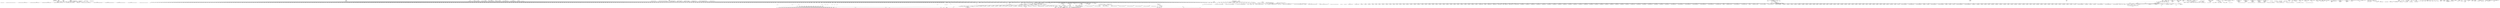 digraph G {
  0 [ label="2849 dndX11" shape="rectangle" ];
  1 [ label="2606 gmain" shape="rectangle" ];
  2 [ label="5697 gmain" shape="rectangle" ];
  3 [ label="2330 gmain" shape="rectangle" ];
  4 [ label="2606 nautilus" shape="rectangle" ];
  5 [ label="5697 gedit" shape="rectangle" ];
  6 [ label="2330 Monitor" shape="rectangle" ];
  7 [ label="623 gmain" shape="rectangle" ];
  8 [ label="587 systemd-oomd" shape="rectangle" ];
  9 [ label="264 systemd-journal" shape="rectangle" ];
  10 [ label="2330 tracker-miner-f" shape="rectangle" ];
  11 [ label="2330 pool-tracker-mi" shape="rectangle" ];
  12 [ label="2330 gdbus" shape="rectangle" ];
  13 [ label="2253 dbus-daemon" shape="rectangle" ];
  14 [ label="2234 systemd" shape="rectangle" ];
  15 [ label="651 in:imuxsock" shape="rectangle" ];
  16 [ label="651 rs:main" shape="rectangle" ];
  17 [ label="5759 systemd" shape="rectangle" ];
  18 [ label="1 systemd" shape="rectangle" ];
  19 [ label="5759 tracker-extract" shape="rectangle" ];
  20 [ label="3700 Chrome_IOThread" shape="rectangle" ];
  21 [ label="3700 chrome" shape="rectangle" ];
  22 [ label="3750 Chrome_ChildIOT" shape="rectangle" ];
  23 [ label="5759 gmain" shape="rectangle" ];
  24 [ label="5759 gdbus" shape="rectangle" ];
  25 [ label="2832 gdbus" shape="rectangle" ];
  26 [ label="5543 gdbus" shape="rectangle" ];
  27 [ label="2865 gdbus" shape="rectangle" ];
  28 [ label="2832 ibus-portal" shape="rectangle" ];
  29 [ label="2865 xdg-desktop-por" shape="rectangle" ];
  30 [ label="5543 gjs" shape="rectangle" ];
  31 [ label="2241 pipewire" shape="rectangle" ];
  32 [ label="2264 gdbus" shape="rectangle" ];
  33 [ label="2420 gdbus" shape="rectangle" ];
  34 [ label="2284 gdbus" shape="rectangle" ];
  35 [ label="2420 gnome-shell" shape="rectangle" ];
  36 [ label="2284 xdg-document-po" shape="rectangle" ];
  37 [ label="2264 gnome-keyring-d" shape="rectangle" ];
  38 [ label="2261 gdbus" shape="rectangle" ];
  39 [ label="2261 gvfsd" shape="rectangle" ];
  40 [ label="5759 dconf" shape="rectangle" ];
  41 [ label="4202 gnome-terminal-" shape="rectangle" ];
  42 [ label="5759 pool-tracker-ex" shape="rectangle" ];
  43 [ label="2497 gdbus" shape="rectangle" ];
  44 [ label="2497 gvfs-udisks2-vo" shape="rectangle" ];
  45 [ label="2502 gdbus" shape="rectangle" ];
  46 [ label="2502 gvfs-mtp-volume" shape="rectangle" ];
  47 [ label="2507 gdbus" shape="rectangle" ];
  48 [ label="2507 gvfs-afc-volume" shape="rectangle" ];
  49 [ label="2512 gdbus" shape="rectangle" ];
  50 [ label="2512 gvfs-gphoto2-vo" shape="rectangle" ];
  51 [ label="2516 gdbus" shape="rectangle" ];
  52 [ label="2516 gvfs-goa-volume" shape="rectangle" ];
  53 [ label="3877 chrome" shape="rectangle" ];
  54 [ label="3877 Chrome_ChildIOT" shape="rectangle" ];
  55 [ label="3700 ThreadPoolForeg" shape="rectangle" ];
  56 [ label="1257 upowerd" shape="rectangle" ];
  57 [ label="1257 gdbus" shape="rectangle" ];
  58 [ label="628 dbus-daemon" shape="rectangle" ];
  59 [ label="3253 gdbus" shape="rectangle" ];
  60 [ label="2887 gdbus" shape="rectangle" ];
  61 [ label="2680 gdbus" shape="rectangle" ];
  62 [ label="3253 fwupd" shape="rectangle" ];
  63 [ label="2680 gsd-power" shape="rectangle" ];
  64 [ label="2887 snap-store" shape="rectangle" ];
  65 [ label="3700 BatteryStatusNo" shape="rectangle" ];
  66 [ label="2679 gdbus" shape="rectangle" ];
  67 [ label="2679 gsd-media-keys" shape="rectangle" ];
  68 [ label="2420 pool-gnome-shel" shape="rectangle" ];
  69 [ label="3700 CacheThread_Blo" shape="rectangle" ];
  70 [ label="2860 Xwayland" shape="rectangle" ];
  71 [ label="2660 gdbus" shape="rectangle" ];
  72 [ label="2660 ibus-daemon" shape="rectangle" ];
  73 [ label="5589 bash" shape="rectangle" ];
  74 [ label="2930 gdbus" shape="rectangle" ];
  75 [ label="2930 ibus-engine-sim" shape="rectangle" ];
  76 [ label="2767 gdbus" shape="rectangle" ];
  77 [ label="2767 ibus-extension-" shape="rectangle" ];
  78 [ label="4202 gdbus" shape="rectangle" ];
  79 [ label="624 acpid" shape="rectangle" ];
  80 [ label="3747 Chrome_ChildIOT" shape="rectangle" ];
  81 [ label="3747 chrome" shape="rectangle" ];
  82 [ label="3747 VizCompositorTh" shape="rectangle" ];
  83 [ label="3700 ThreadPoolSingl" shape="rectangle" ];
  84 [ label="3722 chrome" shape="rectangle" ];
  85 [ label="5764 chrome" shape="rectangle" ];
  86 [ label="2528 gmain" shape="rectangle" ];
  87 [ label="5775 bash" shape="rectangle" ];
  88 [ label="5775 clear" shape="rectangle" ];
  89 [ label="5635 chrome" shape="rectangle" ];
  90 [ label="5635 Chrome_ChildIOT" shape="rectangle" ];
  91 [ label="5776 chrome" shape="rectangle" ];
  92 [ label="5635 Compositor" shape="rectangle" ];
  93 [ label="4045 ThreadPoolSingl" shape="rectangle" ];
  94 [ label="4045 Chrome_ChildIOT" shape="rectangle" ];
  95 [ label="3769 ThreadPoolForeg" shape="rectangle" ];
  96 [ label="5635 ThreadPoolForeg" shape="rectangle" ];
  97 [ label="3862 chrome" shape="rectangle" ];
  98 [ label="3862 Chrome_ChildIOT" shape="rectangle" ];
  99 [ label="3750 ThreadPoolForeg" shape="rectangle" ];
  100 [ label="5635 DedicatedWorker" shape="rectangle" ];
  101 [ label="4045 chrome" shape="rectangle" ];
  102 [ label="4045 ThreadPoolForeg" shape="rectangle" ];
  103 [ label="3889 chrome" shape="rectangle" ];
  104 [ label="3889 Chrome_ChildIOT" shape="rectangle" ];
  105 [ label="4026 chrome" shape="rectangle" ];
  106 [ label="4026 ThreadPoolForeg" shape="rectangle" ];
  107 [ label="4045 ServiceWorker" shape="rectangle" ];
  108 [ label="4026 Chrome_ChildIOT" shape="rectangle" ];
  109 [ label="3700 ThreadPoolServi" shape="rectangle" ];
  110 [ label="986 vminfo" shape="rectangle" ];
  111 [ label="1267 postgres" shape="rectangle" ];
  112 [ label="1268 postgres" shape="rectangle" ];
  113 [ label="1011 postgres" shape="rectangle" ];
  114 [ label="5794 postgres" shape="rectangle" ];
  115 [ label="647 irqbalance" shape="rectangle" ];
  116 [ label="1073 rtkit-daemon" shape="rectangle" ];
  117 [ label="5795 bash" shape="rectangle" ];
  118 [ label="5795 mkdir" shape="rectangle" ];
  119 [ label="2606 pool-org.gnome." shape="rectangle" ];
  120 [ label="2664 gsd-color" shape="rectangle" ];
  121 [ label="2914 xdg-desktop-por" shape="rectangle" ];
  122 [ label="2824 X11" shape="rectangle" ];
  123 [ label="3154 gdbus" shape="rectangle" ];
  124 [ label="2914 gdbus" shape="rectangle" ];
  125 [ label="3154 xdg-desktop-por" shape="rectangle" ];
  126 [ label="2865 pool-/usr/libex" shape="rectangle" ];
  127 [ label="2284 pool-/usr/libex" shape="rectangle" ];
  128 [ label="5799 bash" shape="rectangle" ];
  129 [ label="5799 touch" shape="rectangle" ];
  130 [ label="588 systemd-resolve" shape="rectangle" ];
  131 [ label="4011 ThreadPoolForeg" shape="rectangle" ];
  132 [ label="4011 ThreadPoolServi" shape="rectangle" ];
  133 [ label="3750 ThreadPoolServi" shape="rectangle" ];
  134 [ label="652 snapd" shape="rectangle" ];
  135 [ label="3769 Chrome_ChildIOT" shape="rectangle" ];
  136 [ label="2669 gsd-housekeepin" shape="rectangle" ];
  137 [ label="5803 bash" shape="rectangle" ];
  138 [ label="5803 cat" shape="rectangle" ];
  139 [ label="4026 ServiceWorker" shape="rectangle" ];
  140 [ label="5804 bash" shape="rectangle" ];
  141 [ label="2242 pipewire-media-" shape="rectangle" ];
  142 [ label="602 systemd-timesyn" shape="rectangle" ];
  143 [ label="321 systemd-udevd" shape="rectangle" ];
  144 [ label="4045 ThreadPoolServi" shape="rectangle" ];
  145 [ label="5805 bash" shape="rectangle" ];
  146 [ label="5805 mkdir" shape="rectangle" ];
  147 [ label="2935 gvfsd-metadata" shape="rectangle" ];
  148 [ label="5806 bash" shape="rectangle" ];
  149 [ label="5806 mv" shape="rectangle" ];
  150 [ label="5807 bash" shape="rectangle" ];
  151 [ label="5807 cat" shape="rectangle" ];
  152 [ label="5809 bash" shape="rectangle" ];
  153 [ label="3700 MemoryInfra" shape="rectangle" ];
  154 [ label="4011 Chrome_ChildIOT" shape="rectangle" ];
  155 [ label="4045 Compositor" shape="rectangle" ];
  156 [ label="/opt/VBoxGuestAdditions-6.1.36/bin/VBoxClient" ];
  157 [ label="/usr/bin/nautilus" ];
  158 [ label="/usr/bin/gedit" ];
  159 [ label="/usr/libexec/tracker-miner-fs-3" ];
  160 [ label="/usr/libexec/accounts-daemon" ];
  161 [ label="/usr/lib/systemd/systemd-oomd" ];
  162 [ label="/proc/meminfo" ];
  163 [ label="/usr/lib/systemd/systemd-journald" ];
  164 [ label="/home/pavan/.cache/tracker3/files/last-crawl.txt.VECRW1" ];
  165 [ label="/home/pavan/.cache/tracker3/files/last-crawl.txt.YDDQW1" ];
  166 [ label="/run/user/1000/bus" ];
  167 [ label="/usr/lib/systemd/systemd" ];
  168 [ label="/run/systemd/journal/dev-log" ];
  169 [ label="/proc/2253/comm" ];
  170 [ label="/proc/2253/cmdline" ];
  171 [ label="/proc/2253/status" ];
  172 [ label="/proc/2253/attr/current" ];
  173 [ label="/proc/2253/sessionid" ];
  174 [ label="/proc/2253/loginuid" ];
  175 [ label="/proc/2253/cgroup" ];
  176 [ label="0->ffff8ec64ed5b740 /run/systemd/journal/syslog" ];
  177 [ label="/sys/fs/cgroup/user.slice/user-1000.slice/user@1000.service/background.slice/tracker-extract-3.service/cgroup.subtree_control" ];
  178 [ label="/sys/fs/cgroup/user.slice/user-1000.slice/user@1000.service/background.slice/tracker-extract-3.service/memory.min" ];
  179 [ label="/sys/fs/cgroup/user.slice/user-1000.slice/user@1000.service/background.slice/tracker-extract-3.service/memory.low" ];
  180 [ label="/sys/fs/cgroup/user.slice/user-1000.slice/user@1000.service/background.slice/tracker-extract-3.service/memory.high" ];
  181 [ label="/run/systemd/journal/syslog" ];
  182 [ label="/sys/fs/cgroup/user.slice/user-1000.slice/user@1000.service/background.slice/tracker-extract-3.service/memory.max" ];
  183 [ label="/sys/fs/cgroup/user.slice/user-1000.slice/user@1000.service/background.slice/tracker-extract-3.service/memory.swap.max" ];
  184 [ label="/sys/fs/cgroup/user.slice/user-1000.slice/user@1000.service/background.slice/tracker-extract-3.service/memory.oom.group" ];
  185 [ label="/proc/sys/kernel/pid_max" ];
  186 [ label="/proc/sys/kernel/threads-max" ];
  187 [ label="/var/log/syslog" ];
  188 [ label="/proc/1/cgroup" ];
  189 [ label="/sys/fs/cgroup/user.slice/user-1000.slice/user@1000.service/background.slice/tracker-extract-3.service/pids.max" ];
  190 [ label="/sys/fs/cgroup/user.slice/user-1000.slice/user@1000.service/background.slice/tracker-extract-3.service/cpu.stat" ];
  191 [ label="/sys/fs/cgroup/user.slice/user-1000.slice/user@1000.service/background.slice/tracker-extract-3.service/cgroup.procs" ];
  192 [ label="/proc/5759/stat" ];
  193 [ label="/sys/fs/cgroup/user.slice/user-1000.slice/user@1000.service/background.slice/tracker-extract-3.service/cgroup.events" ];
  194 [ label="ffff8ec648a75940->ffff8ec648a73740 /run/systemd/journal/stdout" ];
  195 [ label="/run/systemd/journal/socket" ];
  196 [ label="/proc/2234/comm" ];
  197 [ label="/proc/2234/cmdline" ];
  198 [ label="/proc/2234/status" ];
  199 [ label="/proc/2234/attr/current" ];
  200 [ label="/proc/2234/sessionid" ];
  201 [ label="/proc/2234/loginuid" ];
  202 [ label="/proc/2234/cgroup" ];
  203 [ label="/run/systemd/journal/streams/.#8:51545lJymZA" ];
  204 [ label="/sys/module/apparmor/parameters/enabled" ];
  205 [ label="/proc/sys/kernel/cap_last_cap" ];
  206 [ label="/run/systemd/notify" ];
  207 [ label="/proc/264/cgroup" ];
  208 [ label="/usr/lib/x86_64-linux-gnu/tracker-miners-3.0/libtracker-miner-3.0.so" ];
  209 [ label="/usr/lib/x86_64-linux-gnu/tracker-miners-3.0/libtracker-extract.so" ];
  210 [ label="/lib/x86_64-linux-gnu/libglib-2.0.so.0" ];
  211 [ label="/lib/x86_64-linux-gnu/libgio-2.0.so.0" ];
  212 [ label="/lib/x86_64-linux-gnu/libgobject-2.0.so.0" ];
  213 [ label="/lib/x86_64-linux-gnu/libgmodule-2.0.so.0" ];
  214 [ label="/lib/x86_64-linux-gnu/libtracker-sparql-3.0.so.0" ];
  215 [ label="/lib/x86_64-linux-gnu/libgsf-1.so.114" ];
  216 [ label="/lib/x86_64-linux-gnu/libseccomp.so.2" ];
  217 [ label="/lib/x86_64-linux-gnu/libc.so.6" ];
  218 [ label="/lib/x86_64-linux-gnu/libnm.so.0" ];
  219 [ label="/lib/x86_64-linux-gnu/libm.so.6" ];
  220 [ label="/lib/x86_64-linux-gnu/libblkid.so.1" ];
  221 [ label="/lib/x86_64-linux-gnu/libicui18n.so.70" ];
  222 [ label="/lib/x86_64-linux-gnu/libexempi.so.8" ];
  223 [ label="/lib/x86_64-linux-gnu/libexif.so.12" ];
  224 [ label="/lib/x86_64-linux-gnu/libpcre.so.3" ];
  225 [ label="/lib/x86_64-linux-gnu/libz.so.1" ];
  226 [ label="/lib/x86_64-linux-gnu/libmount.so.1" ];
  227 [ label="/lib/x86_64-linux-gnu/libselinux.so.1" ];
  228 [ label="/lib/x86_64-linux-gnu/libffi.so.8" ];
  229 [ label="/lib/x86_64-linux-gnu/libstemmer.so.0d" ];
  230 [ label="/lib/x86_64-linux-gnu/libicuuc.so.70" ];
  231 [ label="/lib/x86_64-linux-gnu/libsqlite3.so.0" ];
  232 [ label="/lib/x86_64-linux-gnu/libjson-glib-1.0.so.0" ];
  233 [ label="/lib/x86_64-linux-gnu/libxml2.so.2" ];
  234 [ label="/lib/x86_64-linux-gnu/libbz2.so.1.0" ];
  235 [ label="/lib/x86_64-linux-gnu/libgnutls.so.30" ];
  236 [ label="/lib/x86_64-linux-gnu/libudev.so.1" ];
  237 [ label="/lib/x86_64-linux-gnu/libstdc++.so.6" ];
  238 [ label="/lib/x86_64-linux-gnu/libgcc_s.so.1" ];
  239 [ label="/lib/x86_64-linux-gnu/libexpat.so.1" ];
  240 [ label="/lib/x86_64-linux-gnu/libpcre2-8.so.0" ];
  241 [ label="/lib/x86_64-linux-gnu/libicudata.so.70" ];
  242 [ label="/lib/x86_64-linux-gnu/liblzma.so.5" ];
  243 [ label="/lib/x86_64-linux-gnu/libp11-kit.so.0" ];
  244 [ label="/lib/x86_64-linux-gnu/libidn2.so.0" ];
  245 [ label="/lib/x86_64-linux-gnu/libunistring.so.2" ];
  246 [ label="/lib/x86_64-linux-gnu/libtasn1.so.6" ];
  247 [ label="/lib/x86_64-linux-gnu/libnettle.so.8" ];
  248 [ label="/lib/x86_64-linux-gnu/libhogweed.so.6" ];
  249 [ label="/lib/x86_64-linux-gnu/libgmp.so.10" ];
  250 [ label="/opt/google/chrome/chrome" ];
  251 [ label="pipe:[28358]" ];
  252 [ label="/proc/filesystems" ];
  253 [ label="/usr/share/tracker3-miners/domain-ontologies/default.rule" ];
  254 [ label="/usr/share/locale/locale.alias" ];
  255 [ label="/usr/lib/x86_64-linux-gnu/gio/modules/giomodule.cache" ];
  256 [ label="/usr/lib/x86_64-linux-gnu/gio/modules/libgvfsdbus.so" ];
  257 [ label="/usr/lib/x86_64-linux-gnu/gvfs/libgvfscommon.so" ];
  258 [ label="/usr/libexec/tracker-extract-3" ];
  259 [ label="ffff8ec6462d1980->ffff8ec6462d2ec0 /run/user/1000/bus" ];
  260 [ label="/run/systemd/users/1000" ];
  261 [ label="/proc/5759/cmdline" ];
  262 [ label="/usr/libexec/ibus-portal" ];
  263 [ label="/usr/bin/gjs-console" ];
  264 [ label="/usr/libexec/xdg-desktop-portal" ];
  265 [ label="/usr/bin/pipewire" ];
  266 [ label="/usr/bin/gnome-keyring-daemon" ];
  267 [ label="/usr/bin/gnome-shell" ];
  268 [ label="/usr/libexec/xdg-document-portal" ];
  269 [ label="/usr/libexec/gvfsd" ];
  270 [ label="/run/blkid/blkid.tab" ];
  271 [ label="/proc/self/mountinfo" ];
  272 [ label="/run/mount/utab" ];
  273 [ label="/dev/sr0" ];
  274 [ label="/usr/lib/x86_64-linux-gnu/gio/modules/libdconfsettings.so" ];
  275 [ label="/usr/share/tracker3-miners/extract-rules/10-abw.rule" ];
  276 [ label="/usr/share/tracker3-miners/extract-rules/10-bmp.rule" ];
  277 [ label="/usr/share/tracker3-miners/extract-rules/10-comics.rule" ];
  278 [ label="/usr/share/tracker3-miners/extract-rules/10-desktop.rule" ];
  279 [ label="/usr/share/tracker3-miners/extract-rules/10-ebooks.rule" ];
  280 [ label="/usr/share/tracker3-miners/extract-rules/10-epub.rule" ];
  281 [ label="/usr/share/tracker3-miners/extract-rules/10-folder.rule" ];
  282 [ label="/usr/share/tracker3-miners/extract-rules/10-gif.rule" ];
  283 [ label="/usr/share/tracker3-miners/extract-rules/10-html.rule" ];
  284 [ label="/usr/share/tracker3-miners/extract-rules/10-ico.rule" ];
  285 [ label="/usr/share/tracker3-miners/extract-rules/10-jpeg.rule" ];
  286 [ label="/usr/share/tracker3-miners/extract-rules/10-mp3.rule" ];
  287 [ label="/usr/share/tracker3-miners/extract-rules/10-msoffice.rule" ];
  288 [ label="/usr/share/tracker3-miners/extract-rules/10-oasis.rule" ];
  289 [ label="/usr/share/tracker3-miners/extract-rules/10-pdf.rule" ];
  290 [ label="/usr/share/tracker3-miners/extract-rules/10-png.rule" ];
  291 [ label="/usr/share/tracker3-miners/extract-rules/10-ps.rule" ];
  292 [ label="/usr/share/tracker3-miners/extract-rules/10-raw.rule" ];
  293 [ label="/usr/share/tracker3-miners/extract-rules/10-svg.rule" ];
  294 [ label="/usr/share/tracker3-miners/extract-rules/10-tiff.rule" ];
  295 [ label="/usr/share/tracker3-miners/extract-rules/10-xps.rule" ];
  296 [ label="/usr/share/tracker3-miners/extract-rules/11-msoffice-xml.rule" ];
  297 [ label="/usr/share/tracker3-miners/extract-rules/15-executable.rule" ];
  298 [ label="/usr/share/tracker3-miners/extract-rules/15-games.rule" ];
  299 [ label="/usr/share/tracker3-miners/extract-rules/15-gstreamer-guess.rule" ];
  300 [ label="/usr/share/tracker3-miners/extract-rules/15-playlist.rule" ];
  301 [ label="/usr/share/tracker3-miners/extract-rules/15-text.rule" ];
  302 [ label="/usr/share/tracker3-miners/extract-rules/90-disc-generic.rule" ];
  303 [ label="/usr/share/tracker3-miners/extract-rules/90-gstreamer-audio-generic.rule" ];
  304 [ label="/usr/share/tracker3-miners/extract-rules/90-gstreamer-video-generic.rule" ];
  305 [ label="/usr/lib/x86_64-linux-gnu/tracker-miners-3.0/extract-modules/libextract-abw.so" ];
  306 [ label="/usr/lib/x86_64-linux-gnu/tracker-miners-3.0/extract-modules/libextract-bmp.so" ];
  307 [ label="/usr/lib/x86_64-linux-gnu/tracker-miners-3.0/extract-modules/libextract-desktop.so" ];
  308 [ label="/usr/lib/x86_64-linux-gnu/tracker-miners-3.0/extract-modules/libextract-epub.so" ];
  309 [ label="/usr/lib/x86_64-linux-gnu/tracker-miners-3.0/extract-modules/libextract-gif.so" ];
  310 [ label="/lib/x86_64-linux-gnu/libgif.so.7" ];
  311 [ label="/usr/lib/x86_64-linux-gnu/tracker-miners-3.0/extract-modules/libextract-html.so" ];
  312 [ label="/usr/lib/x86_64-linux-gnu/tracker-miners-3.0/extract-modules/libextract-icon.so" ];
  313 [ label="/usr/lib/x86_64-linux-gnu/tracker-miners-3.0/extract-modules/libextract-jpeg.so" ];
  314 [ label="/lib/x86_64-linux-gnu/libjpeg.so.8" ];
  315 [ label="/usr/lib/x86_64-linux-gnu/tracker-miners-3.0/extract-modules/libextract-mp3.so" ];
  316 [ label="/usr/lib/x86_64-linux-gnu/tracker-miners-3.0/extract-modules/libextract-msoffice.so" ];
  317 [ label="/usr/lib/x86_64-linux-gnu/tracker-miners-3.0/extract-modules/libextract-oasis.so" ];
  318 [ label="/usr/lib/x86_64-linux-gnu/tracker-miners-3.0/extract-modules/libextract-pdf.so" ];
  319 [ label="/lib/x86_64-linux-gnu/libpoppler-glib.so.8" ];
  320 [ label="/lib/x86_64-linux-gnu/libpoppler.so.118" ];
  321 [ label="/lib/x86_64-linux-gnu/libcairo.so.2" ];
  322 [ label="/lib/x86_64-linux-gnu/libfreetype.so.6" ];
  323 [ label="/lib/x86_64-linux-gnu/libfontconfig.so.1" ];
  324 [ label="/lib/x86_64-linux-gnu/libopenjp2.so.7" ];
  325 [ label="/lib/x86_64-linux-gnu/liblcms2.so.2" ];
  326 [ label="/lib/x86_64-linux-gnu/libpng16.so.16" ];
  327 [ label="/lib/x86_64-linux-gnu/libtiff.so.5" ];
  328 [ label="/lib/x86_64-linux-gnu/libnss3.so" ];
  329 [ label="/lib/x86_64-linux-gnu/libsmime3.so" ];
  330 [ label="/lib/x86_64-linux-gnu/libplc4.so" ];
  331 [ label="/dev/input/event6" ];
  332 [ label="/lib/x86_64-linux-gnu/libnspr4.so" ];
  333 [ label="/lib/x86_64-linux-gnu/libpixman-1.so.0" ];
  334 [ label="/lib/x86_64-linux-gnu/libxcb-shm.so.0" ];
  335 [ label="/lib/x86_64-linux-gnu/libxcb.so.1" ];
  336 [ label="/run/user/1000/wayland-0" ];
  337 [ label="/lib/x86_64-linux-gnu/libxcb-render.so.0" ];
  338 [ label="/usr/libexec/gnome-terminal-server" ];
  339 [ label="/lib/x86_64-linux-gnu/libXrender.so.1" ];
  340 [ label="/lib/x86_64-linux-gnu/libX11.so.6" ];
  341 [ label="/lib/x86_64-linux-gnu/libXext.so.6" ];
  342 [ label="/lib/x86_64-linux-gnu/libbrotlidec.so.1" ];
  343 [ label="/lib/x86_64-linux-gnu/libuuid.so.1" ];
  344 [ label="/lib/x86_64-linux-gnu/libwebp.so.7" ];
  345 [ label="/lib/x86_64-linux-gnu/libzstd.so.1" ];
  346 [ label="/lib/x86_64-linux-gnu/libjbig.so.0" ];
  347 [ label="/lib/x86_64-linux-gnu/libdeflate.so.0" ];
  348 [ label="/lib/x86_64-linux-gnu/libnssutil3.so" ];
  349 [ label="/lib/x86_64-linux-gnu/libplds4.so" ];
  350 [ label="/lib/x86_64-linux-gnu/libXau.so.6" ];
  351 [ label="/lib/x86_64-linux-gnu/libXdmcp.so.6" ];
  352 [ label="/lib/x86_64-linux-gnu/libbrotlicommon.so.1" ];
  353 [ label="/lib/x86_64-linux-gnu/libbsd.so.0" ];
  354 [ label="/lib/x86_64-linux-gnu/libmd.so.0" ];
  355 [ label="/usr/lib/x86_64-linux-gnu/tracker-miners-3.0/extract-modules/libextract-png.so" ];
  356 [ label="/usr/lib/x86_64-linux-gnu/tracker-miners-3.0/extract-modules/libextract-ps.so" ];
  357 [ label="/usr/lib/x86_64-linux-gnu/tracker-miners-3.0/extract-modules/libextract-raw.so" ];
  358 [ label="/lib/x86_64-linux-gnu/libgexiv2.so.2" ];
  359 [ label="/lib/x86_64-linux-gnu/libexiv2.so.27" ];
  360 [ label="/usr/lib/x86_64-linux-gnu/tracker-miners-3.0/extract-modules/libextract-tiff.so" ];
  361 [ label="/usr/lib/x86_64-linux-gnu/tracker-miners-3.0/extract-modules/libextract-xps.so" ];
  362 [ label="/lib/x86_64-linux-gnu/libgxps.so.2" ];
  363 [ label="/lib/x86_64-linux-gnu/libarchive.so.13" ];
  364 [ label="/lib/x86_64-linux-gnu/libacl.so.1" ];
  365 [ label="/lib/x86_64-linux-gnu/liblz4.so.1" ];
  366 [ label="/usr/lib/x86_64-linux-gnu/tracker-miners-3.0/extract-modules/libextract-msoffice-xml.so" ];
  367 [ label="/usr/lib/x86_64-linux-gnu/tracker-miners-3.0/extract-modules/libextract-gstreamer.so" ];
  368 [ label="/lib/x86_64-linux-gnu/libgstreamer-1.0.so.0" ];
  369 [ label="/lib/x86_64-linux-gnu/libgstpbutils-1.0.so.0" ];
  370 [ label="/lib/x86_64-linux-gnu/libcue.so.2" ];
  371 [ label="/lib/x86_64-linux-gnu/libunwind.so.8" ];
  372 [ label="/lib/x86_64-linux-gnu/libdw.so.1" ];
  373 [ label="/lib/x86_64-linux-gnu/libgstvideo-1.0.so.0" ];
  374 [ label="/lib/x86_64-linux-gnu/libgstaudio-1.0.so.0" ];
  375 [ label="/lib/x86_64-linux-gnu/libgsttag-1.0.so.0" ];
  376 [ label="/lib/x86_64-linux-gnu/libgstbase-1.0.so.0" ];
  377 [ label="/lib/x86_64-linux-gnu/libelf.so.1" ];
  378 [ label="/lib/x86_64-linux-gnu/liborc-0.4.so.0" ];
  379 [ label="/lib/x86_64-linux-gnu/libdebuginfod.so.1" ];
  380 [ label="/lib/x86_64-linux-gnu/libcurl-gnutls.so.4" ];
  381 [ label="/lib/x86_64-linux-gnu/libnghttp2.so.14" ];
  382 [ label="/lib/x86_64-linux-gnu/librtmp.so.1" ];
  383 [ label="/lib/x86_64-linux-gnu/libssh.so.4" ];
  384 [ label="/lib/x86_64-linux-gnu/libpsl.so.5" ];
  385 [ label="/lib/x86_64-linux-gnu/libgssapi_krb5.so.2" ];
  386 [ label="/lib/x86_64-linux-gnu/libldap-2.5.so.0" ];
  387 [ label="/lib/x86_64-linux-gnu/liblber-2.5.so.0" ];
  388 [ label="/lib/x86_64-linux-gnu/libcrypto.so.3" ];
  389 [ label="/lib/x86_64-linux-gnu/libkrb5.so.3" ];
  390 [ label="/lib/x86_64-linux-gnu/libk5crypto.so.3" ];
  391 [ label="/lib/x86_64-linux-gnu/libcom_err.so.2" ];
  392 [ label="/lib/x86_64-linux-gnu/libkrb5support.so.0" ];
  393 [ label="/lib/x86_64-linux-gnu/libsasl2.so.2" ];
  394 [ label="/lib/x86_64-linux-gnu/libkeyutils.so.1" ];
  395 [ label="/lib/x86_64-linux-gnu/libresolv.so.2" ];
  396 [ label="/dev/dri/card0" ];
  397 [ label="/usr/lib/x86_64-linux-gnu/tracker-miners-3.0/extract-modules/libextract-playlist.so" ];
  398 [ label="/lib/x86_64-linux-gnu/libtotem-plparser.so.18" ];
  399 [ label="/lib/x86_64-linux-gnu/libgcrypt.so.20" ];
  400 [ label="/lib/x86_64-linux-gnu/libgpg-error.so.0" ];
  401 [ label="/usr/lib/x86_64-linux-gnu/tracker-miners-3.0/extract-modules/libextract-text.so" ];
  402 [ label="/usr/lib/x86_64-linux-gnu/tracker-miners-3.0/extract-modules/libextract-disc-generic.so" ];
  403 [ label="/home/pavan/.cache/tracker3/files/meta.db-shm" ];
  404 [ label="/home/pavan/.cache/tracker3/files/http%3A%2F%2Ftracker.api.gnome.org%2Fontology%2Fv3%2Ftracker%23Documents.db-shm" ];
  405 [ label="/home/pavan/.cache/tracker3/files/http%3A%2F%2Ftracker.api.gnome.org%2Fontology%2Fv3%2Ftracker%23Software.db-shm" ];
  406 [ label="/home/pavan/.cache/tracker3/files/http%3A%2F%2Ftracker.api.gnome.org%2Fontology%2Fv3%2Ftracker%23Pictures.db-shm" ];
  407 [ label="/home/pavan/.cache/tracker3/files/http%3A%2F%2Ftracker.api.gnome.org%2Fontology%2Fv3%2Ftracker%23Audio.db-shm" ];
  408 [ label="/home/pavan/.cache/tracker3/files/http%3A%2F%2Ftracker.api.gnome.org%2Fontology%2Fv3%2Ftracker%23FileSystem.db-shm" ];
  409 [ label="/home/pavan/.cache/tracker3/files/http%3A%2F%2Ftracker.api.gnome.org%2Fontology%2Fv3%2Ftracker%23Video.db-shm" ];
  410 [ label="/usr/lib/x86_64-linux-gnu/gio/modules/libgioremote-volume-monitor.so" ];
  411 [ label="/usr/share/gvfs/remote-volume-monitors/goa.monitor" ];
  412 [ label="/usr/share/gvfs/remote-volume-monitors/udisks2.monitor" ];
  413 [ label="/usr/share/gvfs/remote-volume-monitors/gphoto2.monitor" ];
  414 [ label="/usr/share/gvfs/remote-volume-monitors/afc.monitor" ];
  415 [ label="/usr/share/gvfs/remote-volume-monitors/mtp.monitor" ];
  416 [ label="/usr/libexec/gvfs-udisks2-volume-monitor" ];
  417 [ label="/usr/libexec/gvfs-mtp-volume-monitor" ];
  418 [ label="/usr/libexec/gvfs-afc-volume-monitor" ];
  419 [ label="/usr/libexec/gvfs-gphoto2-volume-monitor" ];
  420 [ label="/usr/libexec/gvfs-goa-volume-monitor" ];
  421 [ label="/sys/fs/cgroup/user.slice/user-1000.slice/user@1000.service/memory.pressure" ];
  422 [ label="/sys/fs/cgroup/user.slice/user-1000.slice/user@1000.service/memory.current" ];
  423 [ label="/sys/fs/cgroup/user.slice/user-1000.slice/user@1000.service/memory.min" ];
  424 [ label="/sys/fs/cgroup/user.slice/user-1000.slice/user@1000.service/memory.low" ];
  425 [ label="/sys/fs/cgroup/user.slice/user-1000.slice/user@1000.service/memory.swap.current" ];
  426 [ label="/sys/fs/cgroup/user.slice/user-1000.slice/user@1000.service/memory.stat" ];
  427 [ label="/dev/urandom" ];
  428 [ label="pipe:[31191]" ];
  429 [ label="pipe:[29899]" ];
  430 [ label="/home/pavan/.config/google-chrome/Profile 1/Local Extension Settings/kbfnbcaeplbcioakkpcpgfkobkghlhen/000003.log" ];
  431 [ label="/var/lib/upower/history-rate-50.dat.ITCPW1" ];
  432 [ label="/var/lib/upower/history-charge-50.dat.Q0POW1" ];
  433 [ label="/var/lib/upower/history-time-full-50.dat.E4PNW1" ];
  434 [ label="/var/lib/upower/history-time-empty-50.dat.72GNW1" ];
  435 [ label="/sys/devices/LNXSYSTM:00/LNXSYBUS:00/PNP0A03:00/PNP0C0A:00/power_supply/BAT0/present" ];
  436 [ label="/sys/devices/LNXSYSTM:00/LNXSYBUS:00/PNP0A03:00/PNP0C0A:00/power_supply/BAT0/energy_now" ];
  437 [ label="/sys/devices/LNXSYSTM:00/LNXSYBUS:00/PNP0A03:00/PNP0C0A:00/power_supply/BAT0/voltage_min_design" ];
  438 [ label="/sys/devices/LNXSYSTM:00/LNXSYBUS:00/PNP0A03:00/PNP0C0A:00/power_supply/BAT0/status" ];
  439 [ label="/sys/devices/LNXSYSTM:00/LNXSYBUS:00/PNP0A03:00/PNP0C0A:00/power_supply/BAT0/power_now" ];
  440 [ label="/sys/devices/LNXSYSTM:00/LNXSYBUS:00/PNP0A03:00/PNP0C0A:00/power_supply/BAT0/voltage_now" ];
  441 [ label="/sys/devices/LNXSYSTM:00/LNXSYBUS:00/PNP0A03:00/PNP0C0A:00/power_supply/BAT0/capacity" ];
  442 [ label="/sys/devices/LNXSYSTM:00/LNXSYBUS:00/PNP0A03:00/PNP0C0A:00/power_supply/BAT0/cycle_count" ];
  443 [ label="/usr/libexec/upowerd" ];
  444 [ label="/run/dbus/system_bus_socket" ];
  445 [ label="/sys/kernel/security/apparmor/.access" ];
  446 [ label="/usr/libexec/fwupd/fwupd" ];
  447 [ label="/snap/snap-store/599/usr/bin/snap-store" ];
  448 [ label="/usr/libexec/gsd-power" ];
  449 [ label="pipe:[30074]" ];
  450 [ label="/usr/libexec/gsd-media-keys" ];
  451 [ label="/usr/share/icons/Yaru/scalable/status/battery-level-60-symbolic.svg" ];
  452 [ label="/home/pavan/.config/google-chrome/GrShaderCache/data_1" ];
  453 [ label="/dev/input/event4" ];
  454 [ label="@/tmp/.X11-unix/X1" ];
  455 [ label="/usr/bin/ibus-daemon" ];
  456 [ label="@/home/pavan/.cache/ibus/dbus-msvfOWNt" ];
  457 [ label="/dev/pts/0" ];
  458 [ label="/usr/libexec/ibus-engine-simple" ];
  459 [ label="/usr/libexec/ibus-extension-gtk3" ];
  460 [ label="/dev/ptmx" ];
  461 [ label="/dev/input/event2" ];
  462 [ label="pipe:[29909]" ];
  463 [ label="/home/pavan/.config/google-chrome/Profile 1/Extension State/000007.log" ];
  464 [ label="/home/pavan/.config/google-chrome/Profile 1/Sync Data/LevelDB/000029.log" ];
  465 [ label="pipe:[30993]" ];
  466 [ label="pipe:[29249]" ];
  467 [ label="@0000d" ];
  468 [ label="pipe:[28395]" ];
  469 [ label="/proc/5764/oom_score_adj" ];
  470 [ label="/dev/shm/.com.google.Chrome.EPLC12" ];
  471 [ label="/dev/shm/.com.google.Chrome.GU7Smu (deleted)" ];
  472 [ label="/dev/shm/.com.google.Chrome.9iGHxi (deleted)" ];
  473 [ label="/dev/shm/.com.google.Chrome.U1Yryl (deleted)" ];
  474 [ label="/dev/shm/.com.google.Chrome.iUHivD (deleted)" ];
  475 [ label="/dev/shm/.com.google.Chrome.qYvMkM (deleted)" ];
  476 [ label="/dev/shm/.com.google.Chrome.ZixW8S (deleted)" ];
  477 [ label="/home/pavan/.config/google-chrome/ClientSidePhishing/29.6/visual_model.tflite" ];
  478 [ label="/dev/shm/.com.google.Chrome.JkWrou" ];
  479 [ label="/proc/self/fd" ];
  480 [ label="/proc/5764/stat" ];
  481 [ label="/proc/5764/status" ];
  482 [ label="/proc/5764/statm" ];
  483 [ label="/usr/libexec/goa-identity-service" ];
  484 [ label="/proc/5764/task/5764/status" ];
  485 [ label="/proc/5764/task/5765/status" ];
  486 [ label="/proc/5764/task/5766/status" ];
  487 [ label="/proc/5764/task/5767/status" ];
  488 [ label="/proc/5764/task/5768/status" ];
  489 [ label="/proc/5764/task/5769/status" ];
  490 [ label="/proc/5764/task/5770/status" ];
  491 [ label="/proc/5764/task/5771/status" ];
  492 [ label="/proc/5764/task/5772/status" ];
  493 [ label="/proc/5764/task/5773/status" ];
  494 [ label="/usr/bin/bash" ];
  495 [ label="/proc/5764/task/5774/status" ];
  496 [ label="/dev/shm/.com.google.Chrome.BkfQIw" ];
  497 [ label="/lib/x86_64-linux-gnu/libtinfo.so.6" ];
  498 [ label="/lib/terminfo/x/xterm-256color" ];
  499 [ label="/proc/5635/statm" ];
  500 [ label="/proc/5635/status" ];
  501 [ label="/home/pavan/.config/google-chrome/Profile 1/Local Extension Settings/ghbmnnjooekpmoecnnnilnnbdlolhkhi/000003.log" ];
  502 [ label="pipe:[50126]" ];
  503 [ label="/proc/5776/oom_score_adj" ];
  504 [ label="/proc/5635/task/5635/status" ];
  505 [ label="/proc/5635/task/5636/status" ];
  506 [ label="/proc/5635/task/5637/status" ];
  507 [ label="/dev/shm/.com.google.Chrome.EdWCE4" ];
  508 [ label="/proc/5635/task/5641/status" ];
  509 [ label="/proc/5635/task/5642/status" ];
  510 [ label="/proc/5635/task/5647/status" ];
  511 [ label="/proc/5635/task/5648/status" ];
  512 [ label="/proc/5635/task/5777/status" ];
  513 [ label="/proc/5635/task/5778/status" ];
  514 [ label="/proc/5635/task/5779/status" ];
  515 [ label="/proc/5776/stat" ];
  516 [ label="/proc/5776/status" ];
  517 [ label="/proc/5776/statm" ];
  518 [ label="/dev/shm/.com.google.Chrome.qV0oS2" ];
  519 [ label="/dev/shm/.com.google.Chrome.kpe5Za" ];
  520 [ label="pipe:[30440]" ];
  521 [ label="/dev/shm/.com.google.Chrome.l5HexP" ];
  522 [ label="/dev/shm/.com.google.Chrome.tLCknJ" ];
  523 [ label="/dev/shm/.com.google.Chrome.OjntIK" ];
  524 [ label="/proc/5776/task/5776/status" ];
  525 [ label="/proc/5776/task/5780/status" ];
  526 [ label="/proc/5776/task/5781/status" ];
  527 [ label="/proc/5776/task/5782/status" ];
  528 [ label="/dev/shm/.com.google.Chrome.WzanEg" ];
  529 [ label="/home/pavan/.config/google-chrome/Profile 1/Session Storage/000013.log" ];
  530 [ label="/proc/5776/task/5783/status" ];
  531 [ label="/proc/5776/task/5784/status" ];
  532 [ label="/proc/5776/task/5785/status" ];
  533 [ label="/proc/5776/task/5787/status" ];
  534 [ label="/dev/shm/.com.google.Chrome.dwLWFU" ];
  535 [ label="/dev/shm/.com.google.Chrome.iEYhPH" ];
  536 [ label="/dev/shm/.com.google.Chrome.ZLR84M" ];
  537 [ label="pipe:[30078]" ];
  538 [ label="/home/pavan/.cache/google-chrome/Profile 1/Cache/Cache_Data/a12f34446249a54d_0" ];
  539 [ label="/dev/shm/.com.google.Chrome.9E54bg" ];
  540 [ label="/dev/shm/.com.google.Chrome.tX0vgw" ];
  541 [ label="/dev/shm/.com.google.Chrome.8I7gv3" ];
  542 [ label="/dev/shm/.com.google.Chrome.leTwXj" ];
  543 [ label="/home/pavan/.config/google-chrome/Profile 1/File System/000/p/.usage" ];
  544 [ label="pipe:[31218]" ];
  545 [ label="/home/pavan/.cache/google-chrome/Profile 1/Cache/Cache_Data/b3890a1a6ca44fdc_0" ];
  546 [ label="/home/pavan/.cache/google-chrome/Profile 1/Cache/Cache_Data/a267690afe5cdc23_0" ];
  547 [ label="pipe:[29618]" ];
  548 [ label="pipe:[30960]" ];
  549 [ label="/var/run/utmp" ];
  550 [ label="/opt/VBoxGuestAdditions-6.1.36/sbin/VBoxService" ];
  551 [ label="/dev/shm/.com.google.Chrome.9g7xx9" ];
  552 [ label="/dev/shm/.com.google.Chrome.bRes44" ];
  553 [ label="/dev/shm/.com.google.Chrome.C0jd0V" ];
  554 [ label="/var/run/postgresql/14-main.pg_stat_tmp/global.stat" ];
  555 [ label="/var/run/postgresql/14-main.pg_stat_tmp/db_0.tmp" ];
  556 [ label="/var/run/postgresql/14-main.pg_stat_tmp/global.tmp" ];
  557 [ label="/var/lib/postgresql/14/main/postmaster.pid" ];
  558 [ label="/proc/self/oom_score_adj" ];
  559 [ label="/usr/lib/postgresql/14/bin/postgres" ];
  560 [ label="/var/lib/postgresql/14/main/global/pg_filenode.map" ];
  561 [ label="/var/lib/postgresql/14/main/global/pg_internal.init" ];
  562 [ label="/var/lib/postgresql/14/main/base/1/PG_VERSION" ];
  563 [ label="/var/lib/postgresql/14/main/base/1/pg_filenode.map" ];
  564 [ label="/var/lib/postgresql/14/main/base/1/pg_internal.init" ];
  565 [ label="/var/run/postgresql/14-main.pg_stat_tmp/db_1.tmp" ];
  566 [ label="/var/run/postgresql/14-main.pg_stat_tmp/db_1.stat" ];
  567 [ label="/var/run/postgresql/14-main.pg_stat_tmp/db_0.stat" ];
  568 [ label="/proc/interrupts" ];
  569 [ label="/proc/stat" ];
  570 [ label="/proc/irq/20/smp_affinity" ];
  571 [ label="/proc/irq/0/smp_affinity" ];
  572 [ label="/proc/irq/1/smp_affinity" ];
  573 [ label="/proc/irq/8/smp_affinity" ];
  574 [ label="/proc/irq/12/smp_affinity" ];
  575 [ label="/proc/irq/14/smp_affinity" ];
  576 [ label="/proc/irq/15/smp_affinity" ];
  577 [ label="/home/pavan/.config/google-chrome/Profile 1/Reporting and NEL" ];
  578 [ label="/usr/libexec/rtkit-daemon" ];
  579 [ label="/home/pavan/.config/google-chrome/Profile 1/.com.google.Chrome.4R6846" ];
  580 [ label="/home/pavan/.cache/tracker3/files/last-crawl.txt.P8BAW1" ];
  581 [ label="/home/pavan/.cache/tracker3/files/last-crawl.txt.27RAW1" ];
  582 [ label="/usr/libexec/gsd-color" ];
  583 [ label="/home/pavan/.config/google-chrome/Profile 1/Local Storage/leveldb/000043.log" ];
  584 [ label="0->ffff8ec6484e1100 /run/systemd/notify" ];
  585 [ label="/proc/587/cgroup" ];
  586 [ label="/home/pavan/.config/google-chrome/.com.google.Chrome.XHEKey" ];
  587 [ label="/proc/4202/attr/current" ];
  588 [ label="@/tmp/.X11-unix/X0" ];
  589 [ label="/usr/libexec/xdg-desktop-portal-gnome" ];
  590 [ label="/usr/libexec/xdg-desktop-portal-gtk" ];
  591 [ label="/proc/5759/comm" ];
  592 [ label="/proc/5759/cgroup" ];
  593 [ label="/sys/fs/cgroup/user.slice/user-1000.slice/user@1000.service/background.slice/tracker-extract-3.service/memory.events" ];
  594 [ label="/sys/fs/cgroup/user.slice/user-1000.slice/user@1000.service/background.slice/tracker-extract-3.service/cgroup.threads" ];
  595 [ label="/home/pavan/.config/google-chrome/Profile 1/Cookies" ];
  596 [ label="/home/pavan/.config/google-chrome/Profile 1/.com.google.Chrome.PVJK0I" ];
  597 [ label="/tmp/.com.google.Chrome.kJOmA8 (deleted)" ];
  598 [ label="/etc/hosts" ];
  599 [ label="/usr/lib/systemd/systemd-resolved" ];
  600 [ label="0->ffff8ec6462c3300 /run/systemd/notify" ];
  601 [ label="/proc/588/cgroup" ];
  602 [ label="/home/pavan/.cache/google-chrome/Profile 1/Cache/Cache_Data/d2dbb42e6bef2ad9_0" ];
  603 [ label="/home/pavan/.pki/nssdb/cert9.db" ];
  604 [ label="pipe:[30408]" ];
  605 [ label="/home/pavan/.cache/google-chrome/Profile 1/Cache/Cache_Data/98aefb3bf5d6f234_0" ];
  606 [ label="pipe:[29994]" ];
  607 [ label="ffff8ec64ed5c840->ffff8ec6462c0cc0 /run/systemd/notify" ];
  608 [ label="/proc/652/cgroup" ];
  609 [ label="/proc/5635/stat" ];
  610 [ label="pipe:[29998]" ];
  611 [ label="/home/pavan/Downloads/dir1/test.sh" ];
  612 [ label="/home/pavan/.config/google-chrome/Profile 1/.com.google.Chrome.8DooFw" ];
  613 [ label="/home/pavan/.cache/tracker3/files/meta.db" ];
  614 [ label="/home/pavan/.cache/tracker3/files/http%3A%2F%2Ftracker.api.gnome.org%2Fontology%2Fv3%2Ftracker%23Documents.db" ];
  615 [ label="/home/pavan/.cache/tracker3/files/http%3A%2F%2Ftracker.api.gnome.org%2Fontology%2Fv3%2Ftracker%23Software.db" ];
  616 [ label="/home/pavan/.cache/tracker3/files/http%3A%2F%2Ftracker.api.gnome.org%2Fontology%2Fv3%2Ftracker%23Pictures.db" ];
  617 [ label="/home/pavan/.cache/tracker3/files/http%3A%2F%2Ftracker.api.gnome.org%2Fontology%2Fv3%2Ftracker%23Audio.db" ];
  618 [ label="/home/pavan/.cache/tracker3/files/http%3A%2F%2Ftracker.api.gnome.org%2Fontology%2Fv3%2Ftracker%23FileSystem.db" ];
  619 [ label="/home/pavan/.cache/tracker3/files/http%3A%2F%2Ftracker.api.gnome.org%2Fontology%2Fv3%2Ftracker%23Video.db" ];
  620 [ label="/home/pavan/.config/google-chrome/Profile 1/.com.google.Chrome.o1kOhU" ];
  621 [ label="/usr/bin/pipewire-media-session" ];
  622 [ label="/usr/lib/systemd/systemd-timesyncd" ];
  623 [ label="/usr/bin/udevadm" ];
  624 [ label="0->ffff8ec648a75940 /run/systemd/notify" ];
  625 [ label="0->ffff8ec6462d0cc0 /run/systemd/notify" ];
  626 [ label="/proc/602/cgroup" ];
  627 [ label="/proc/321/cgroup" ];
  628 [ label="/home/pavan/.cache/google-chrome/Profile 1/Cache/Cache_Data/1157f6dcccb74bde_0" ];
  629 [ label="pipe:[29664]" ];
  630 [ label="/proc/self/stat" ];
  631 [ label="/home/pavan/.local/share/gvfs-metadata/home.DI5KW1" ];
  632 [ label="/home/pavan/.local/share/gvfs-metadata/home-5f7f21c3.log.2Q8JW1" ];
  633 [ label="/lib/x86_64-linux-gnu/libattr.so.1" ];
  634 [ label="/home/pavan/.cache/google-chrome/Profile 1/Cache/Cache_Data/1f111358aed86a4a_0" ];
  635 [ label="/home/pavan/Downloads/dir1/dir2/test.sh" ];
  636 [ label="/home/pavan/.config/google-chrome/Profile 1/Extension Cookies" ];
  637 [ label="/home/pavan/.local/share/gnome-shell/.goutputstream-1KRKW1" ];
  638 [ label="/proc/1/cmdline" ];
  639 [ label="/proc/1/stat" ];
  640 [ label="/proc/2/cmdline" ];
  641 [ label="/proc/2/stat" ];
  642 [ label="/proc/3/cmdline" ];
  643 [ label="/proc/3/stat" ];
  644 [ label="/proc/4/cmdline" ];
  645 [ label="/proc/4/stat" ];
  646 [ label="/proc/5/cmdline" ];
  647 [ label="/proc/5/stat" ];
  648 [ label="/proc/7/cmdline" ];
  649 [ label="/proc/7/stat" ];
  650 [ label="/proc/9/cmdline" ];
  651 [ label="/proc/9/stat" ];
  652 [ label="/proc/10/cmdline" ];
  653 [ label="/proc/10/stat" ];
  654 [ label="/proc/11/cmdline" ];
  655 [ label="/proc/11/stat" ];
  656 [ label="/proc/12/cmdline" ];
  657 [ label="/proc/12/stat" ];
  658 [ label="/proc/13/cmdline" ];
  659 [ label="/proc/13/stat" ];
  660 [ label="/proc/14/cmdline" ];
  661 [ label="/proc/14/stat" ];
  662 [ label="/proc/15/cmdline" ];
  663 [ label="/proc/15/stat" ];
  664 [ label="/proc/16/cmdline" ];
  665 [ label="/proc/16/stat" ];
  666 [ label="/proc/18/cmdline" ];
  667 [ label="/proc/18/stat" ];
  668 [ label="/proc/19/cmdline" ];
  669 [ label="/proc/19/stat" ];
  670 [ label="/proc/20/cmdline" ];
  671 [ label="/proc/20/stat" ];
  672 [ label="/proc/21/cmdline" ];
  673 [ label="/proc/21/stat" ];
  674 [ label="/proc/22/cmdline" ];
  675 [ label="/proc/22/stat" ];
  676 [ label="/proc/24/cmdline" ];
  677 [ label="/proc/24/stat" ];
  678 [ label="/proc/25/cmdline" ];
  679 [ label="/proc/25/stat" ];
  680 [ label="/proc/26/cmdline" ];
  681 [ label="/proc/26/stat" ];
  682 [ label="/proc/27/cmdline" ];
  683 [ label="/proc/27/stat" ];
  684 [ label="/proc/28/cmdline" ];
  685 [ label="/proc/28/stat" ];
  686 [ label="/proc/30/cmdline" ];
  687 [ label="/proc/30/stat" ];
  688 [ label="/proc/31/cmdline" ];
  689 [ label="/proc/31/stat" ];
  690 [ label="/proc/32/cmdline" ];
  691 [ label="/proc/32/stat" ];
  692 [ label="/proc/33/cmdline" ];
  693 [ label="/proc/33/stat" ];
  694 [ label="/proc/34/cmdline" ];
  695 [ label="/proc/34/stat" ];
  696 [ label="/proc/36/cmdline" ];
  697 [ label="/proc/36/stat" ];
  698 [ label="/proc/37/cmdline" ];
  699 [ label="/proc/37/stat" ];
  700 [ label="/proc/38/cmdline" ];
  701 [ label="/proc/38/stat" ];
  702 [ label="/proc/39/cmdline" ];
  703 [ label="/proc/39/stat" ];
  704 [ label="/proc/40/cmdline" ];
  705 [ label="/proc/40/stat" ];
  706 [ label="/proc/41/cmdline" ];
  707 [ label="/proc/41/stat" ];
  708 [ label="/proc/42/cmdline" ];
  709 [ label="/proc/42/stat" ];
  710 [ label="/proc/43/cmdline" ];
  711 [ label="/proc/43/stat" ];
  712 [ label="/proc/44/cmdline" ];
  713 [ label="/proc/44/stat" ];
  714 [ label="/proc/45/cmdline" ];
  715 [ label="/proc/45/stat" ];
  716 [ label="/proc/93/cmdline" ];
  717 [ label="/proc/93/stat" ];
  718 [ label="/proc/94/cmdline" ];
  719 [ label="/proc/94/stat" ];
  720 [ label="/proc/95/cmdline" ];
  721 [ label="/proc/95/stat" ];
  722 [ label="/proc/96/cmdline" ];
  723 [ label="/proc/96/stat" ];
  724 [ label="/proc/97/cmdline" ];
  725 [ label="/proc/97/stat" ];
  726 [ label="/proc/98/cmdline" ];
  727 [ label="/proc/98/stat" ];
  728 [ label="/proc/99/cmdline" ];
  729 [ label="/proc/99/stat" ];
  730 [ label="/proc/100/cmdline" ];
  731 [ label="/proc/100/stat" ];
  732 [ label="/proc/101/cmdline" ];
  733 [ label="/proc/101/stat" ];
  734 [ label="/proc/102/cmdline" ];
  735 [ label="/proc/102/stat" ];
  736 [ label="/proc/104/cmdline" ];
  737 [ label="/proc/104/stat" ];
  738 [ label="/proc/106/cmdline" ];
  739 [ label="/proc/106/stat" ];
  740 [ label="/proc/107/cmdline" ];
  741 [ label="/proc/107/stat" ];
  742 [ label="/proc/109/cmdline" ];
  743 [ label="/proc/109/stat" ];
  744 [ label="/proc/110/cmdline" ];
  745 [ label="/proc/110/stat" ];
  746 [ label="/proc/112/cmdline" ];
  747 [ label="/proc/112/stat" ];
  748 [ label="/proc/113/cmdline" ];
  749 [ label="/proc/113/stat" ];
  750 [ label="/proc/114/cmdline" ];
  751 [ label="/proc/114/stat" ];
  752 [ label="/proc/115/cmdline" ];
  753 [ label="/proc/115/stat" ];
  754 [ label="/proc/117/cmdline" ];
  755 [ label="/proc/117/stat" ];
  756 [ label="/proc/118/cmdline" ];
  757 [ label="/proc/118/stat" ];
  758 [ label="/proc/119/cmdline" ];
  759 [ label="/proc/119/stat" ];
  760 [ label="/proc/120/cmdline" ];
  761 [ label="/proc/120/stat" ];
  762 [ label="/proc/121/cmdline" ];
  763 [ label="/proc/121/stat" ];
  764 [ label="/proc/133/cmdline" ];
  765 [ label="/proc/133/stat" ];
  766 [ label="/proc/136/cmdline" ];
  767 [ label="/proc/136/stat" ];
  768 [ label="/proc/137/cmdline" ];
  769 [ label="/proc/137/stat" ];
  770 [ label="/proc/142/cmdline" ];
  771 [ label="/proc/142/stat" ];
  772 [ label="/proc/185/cmdline" ];
  773 [ label="/proc/185/stat" ];
  774 [ label="/proc/186/cmdline" ];
  775 [ label="/proc/186/stat" ];
  776 [ label="/proc/187/cmdline" ];
  777 [ label="/proc/187/stat" ];
  778 [ label="/proc/219/cmdline" ];
  779 [ label="/proc/219/stat" ];
  780 [ label="/proc/220/cmdline" ];
  781 [ label="/proc/220/stat" ];
  782 [ label="/proc/264/cmdline" ];
  783 [ label="/proc/264/stat" ];
  784 [ label="/proc/282/cmdline" ];
  785 [ label="/proc/282/stat" ];
  786 [ label="/proc/300/cmdline" ];
  787 [ label="/proc/300/stat" ];
  788 [ label="/proc/301/cmdline" ];
  789 [ label="/proc/301/stat" ];
  790 [ label="/proc/302/cmdline" ];
  791 [ label="/proc/302/stat" ];
  792 [ label="/proc/303/cmdline" ];
  793 [ label="/proc/303/stat" ];
  794 [ label="/proc/304/cmdline" ];
  795 [ label="/proc/304/stat" ];
  796 [ label="/proc/305/cmdline" ];
  797 [ label="/proc/305/stat" ];
  798 [ label="/proc/306/cmdline" ];
  799 [ label="/proc/306/stat" ];
  800 [ label="/proc/307/cmdline" ];
  801 [ label="/proc/307/stat" ];
  802 [ label="/proc/308/cmdline" ];
  803 [ label="/proc/308/stat" ];
  804 [ label="/proc/309/cmdline" ];
  805 [ label="/proc/309/stat" ];
  806 [ label="/proc/321/cmdline" ];
  807 [ label="/proc/321/stat" ];
  808 [ label="/proc/372/cmdline" ];
  809 [ label="/proc/372/stat" ];
  810 [ label="/proc/544/cmdline" ];
  811 [ label="/proc/544/stat" ];
  812 [ label="/proc/587/cmdline" ];
  813 [ label="/proc/587/stat" ];
  814 [ label="/proc/588/cmdline" ];
  815 [ label="/proc/588/stat" ];
  816 [ label="/proc/602/cmdline" ];
  817 [ label="/proc/602/stat" ];
  818 [ label="/proc/623/cmdline" ];
  819 [ label="/proc/623/stat" ];
  820 [ label="/proc/624/cmdline" ];
  821 [ label="/proc/624/stat" ];
  822 [ label="/proc/626/cmdline" ];
  823 [ label="/proc/626/stat" ];
  824 [ label="/proc/627/cmdline" ];
  825 [ label="/proc/627/stat" ];
  826 [ label="/proc/628/cmdline" ];
  827 [ label="/proc/628/stat" ];
  828 [ label="/proc/629/cmdline" ];
  829 [ label="/proc/629/stat" ];
  830 [ label="/proc/647/cmdline" ];
  831 [ label="/proc/647/stat" ];
  832 [ label="/proc/648/cmdline" ];
  833 [ label="/proc/648/stat" ];
  834 [ label="/proc/649/cmdline" ];
  835 [ label="/proc/649/stat" ];
  836 [ label="/proc/650/cmdline" ];
  837 [ label="/proc/650/stat" ];
  838 [ label="/proc/651/cmdline" ];
  839 [ label="/proc/651/stat" ];
  840 [ label="/proc/652/cmdline" ];
  841 [ label="/proc/652/stat" ];
  842 [ label="/proc/653/cmdline" ];
  843 [ label="/proc/653/stat" ];
  844 [ label="/proc/654/cmdline" ];
  845 [ label="/proc/654/stat" ];
  846 [ label="/proc/672/cmdline" ];
  847 [ label="/proc/672/stat" ];
  848 [ label="/proc/674/cmdline" ];
  849 [ label="/proc/674/stat" ];
  850 [ label="/proc/678/cmdline" ];
  851 [ label="/proc/678/stat" ];
  852 [ label="/proc/703/cmdline" ];
  853 [ label="/proc/703/stat" ];
  854 [ label="/proc/781/cmdline" ];
  855 [ label="/proc/781/stat" ];
  856 [ label="/proc/785/cmdline" ];
  857 [ label="/proc/785/stat" ];
  858 [ label="/proc/790/cmdline" ];
  859 [ label="/proc/790/stat" ];
  860 [ label="/proc/881/cmdline" ];
  861 [ label="/proc/881/stat" ];
  862 [ label="/proc/889/cmdline" ];
  863 [ label="/proc/889/stat" ];
  864 [ label="/proc/890/cmdline" ];
  865 [ label="/proc/890/stat" ];
  866 [ label="/proc/915/cmdline" ];
  867 [ label="/proc/915/stat" ];
  868 [ label="/proc/938/cmdline" ];
  869 [ label="/proc/938/stat" ];
  870 [ label="/proc/940/cmdline" ];
  871 [ label="/proc/940/stat" ];
  872 [ label="/proc/986/cmdline" ];
  873 [ label="/proc/986/stat" ];
  874 [ label="/proc/1011/cmdline" ];
  875 [ label="/proc/1011/stat" ];
  876 [ label="/proc/1013/cmdline" ];
  877 [ label="/proc/1013/stat" ];
  878 [ label="/proc/1073/cmdline" ];
  879 [ label="/proc/1073/stat" ];
  880 [ label="/proc/1257/cmdline" ];
  881 [ label="/proc/1257/stat" ];
  882 [ label="/proc/1264/cmdline" ];
  883 [ label="/proc/1264/stat" ];
  884 [ label="/proc/1265/cmdline" ];
  885 [ label="/proc/1265/stat" ];
  886 [ label="/proc/1266/cmdline" ];
  887 [ label="/proc/1266/stat" ];
  888 [ label="/proc/1267/cmdline" ];
  889 [ label="/proc/1267/stat" ];
  890 [ label="/proc/1268/cmdline" ];
  891 [ label="/proc/1268/stat" ];
  892 [ label="/proc/1269/cmdline" ];
  893 [ label="/proc/1269/stat" ];
  894 [ label="/proc/1396/cmdline" ];
  895 [ label="/proc/1396/stat" ];
  896 [ label="/proc/1633/cmdline" ];
  897 [ label="/proc/1633/stat" ];
  898 [ label="/proc/1793/cmdline" ];
  899 [ label="/proc/1793/stat" ];
  900 [ label="/proc/2234/stat" ];
  901 [ label="/proc/2235/cmdline" ];
  902 [ label="/proc/2235/stat" ];
  903 [ label="/proc/2241/cmdline" ];
  904 [ label="/proc/2241/stat" ];
  905 [ label="/proc/2242/cmdline" ];
  906 [ label="/proc/2242/stat" ];
  907 [ label="/proc/2243/cmdline" ];
  908 [ label="/proc/2243/stat" ];
  909 [ label="/proc/2244/cmdline" ];
  910 [ label="/proc/2244/stat" ];
  911 [ label="/proc/2253/stat" ];
  912 [ label="/proc/2261/cmdline" ];
  913 [ label="/proc/2261/stat" ];
  914 [ label="/proc/2264/cmdline" ];
  915 [ label="/proc/2264/stat" ];
  916 [ label="/proc/2275/cmdline" ];
  917 [ label="/proc/2275/stat" ];
  918 [ label="/proc/2284/cmdline" ];
  919 [ label="/proc/2284/stat" ];
  920 [ label="/proc/2290/cmdline" ];
  921 [ label="/proc/2290/stat" ];
  922 [ label="/proc/2293/cmdline" ];
  923 [ label="/proc/2293/stat" ];
  924 [ label="/proc/2298/cmdline" ];
  925 [ label="/proc/2298/stat" ];
  926 [ label="/proc/2301/cmdline" ];
  927 [ label="/proc/2301/stat" ];
  928 [ label="/proc/2330/cmdline" ];
  929 [ label="/proc/2330/stat" ];
  930 [ label="/proc/2388/cmdline" ];
  931 [ label="/proc/2388/stat" ];
  932 [ label="/proc/2401/cmdline" ];
  933 [ label="/proc/2401/stat" ];
  934 [ label="/proc/2417/cmdline" ];
  935 [ label="/proc/2417/stat" ];
  936 [ label="/proc/2420/cmdline" ];
  937 [ label="/proc/2420/stat" ];
  938 [ label="/proc/2426/cmdline" ];
  939 [ label="/proc/2426/stat" ];
  940 [ label="/proc/2497/cmdline" ];
  941 [ label="/proc/2497/stat" ];
  942 [ label="/proc/2502/cmdline" ];
  943 [ label="/proc/2502/stat" ];
  944 [ label="/proc/2507/cmdline" ];
  945 [ label="/proc/2507/stat" ];
  946 [ label="/proc/2512/cmdline" ];
  947 [ label="/proc/2512/stat" ];
  948 [ label="/proc/2516/cmdline" ];
  949 [ label="/proc/2516/stat" ];
  950 [ label="/proc/2520/cmdline" ];
  951 [ label="/proc/2520/stat" ];
  952 [ label="/proc/2528/cmdline" ];
  953 [ label="/proc/2528/stat" ];
  954 [ label="/proc/2557/cmdline" ];
  955 [ label="/proc/2557/stat" ];
  956 [ label="/proc/2559/cmdline" ];
  957 [ label="/proc/2559/stat" ];
  958 [ label="/proc/2568/cmdline" ];
  959 [ label="/proc/2568/stat" ];
  960 [ label="/proc/2604/cmdline" ];
  961 [ label="/proc/2604/stat" ];
  962 [ label="/proc/2606/cmdline" ];
  963 [ label="/proc/2606/stat" ];
  964 [ label="/proc/2607/cmdline" ];
  965 [ label="/proc/2607/stat" ];
  966 [ label="/proc/2627/cmdline" ];
  967 [ label="/proc/2627/stat" ];
  968 [ label="/proc/2629/cmdline" ];
  969 [ label="/proc/2629/stat" ];
  970 [ label="/proc/2657/cmdline" ];
  971 [ label="/proc/2657/stat" ];
  972 [ label="/proc/2658/cmdline" ];
  973 [ label="/proc/2658/stat" ];
  974 [ label="/proc/2660/cmdline" ];
  975 [ label="/proc/2660/stat" ];
  976 [ label="/proc/2664/cmdline" ];
  977 [ label="/proc/2664/stat" ];
  978 [ label="/proc/2668/cmdline" ];
  979 [ label="/proc/2668/stat" ];
  980 [ label="/proc/2669/cmdline" ];
  981 [ label="/proc/2669/stat" ];
  982 [ label="/proc/2674/cmdline" ];
  983 [ label="/proc/2674/stat" ];
  984 [ label="/proc/2679/cmdline" ];
  985 [ label="/proc/2679/stat" ];
  986 [ label="/proc/2680/cmdline" ];
  987 [ label="/proc/2680/stat" ];
  988 [ label="/proc/2681/cmdline" ];
  989 [ label="/proc/2681/stat" ];
  990 [ label="/proc/2682/cmdline" ];
  991 [ label="/proc/2682/stat" ];
  992 [ label="/proc/2685/cmdline" ];
  993 [ label="/proc/2685/stat" ];
  994 [ label="/proc/2690/cmdline" ];
  995 [ label="/proc/2690/stat" ];
  996 [ label="/proc/2693/cmdline" ];
  997 [ label="/proc/2693/stat" ];
  998 [ label="/proc/2711/cmdline" ];
  999 [ label="/proc/2711/stat" ];
  1000 [ label="/proc/2714/cmdline" ];
  1001 [ label="/proc/2714/stat" ];
  1002 [ label="/proc/2738/cmdline" ];
  1003 [ label="/proc/2738/stat" ];
  1004 [ label="/proc/2752/cmdline" ];
  1005 [ label="/proc/2752/stat" ];
  1006 [ label="/proc/2753/cmdline" ];
  1007 [ label="/proc/2753/stat" ];
  1008 [ label="/proc/2766/cmdline" ];
  1009 [ label="/proc/2766/stat" ];
  1010 [ label="/proc/2767/cmdline" ];
  1011 [ label="/proc/2767/stat" ];
  1012 [ label="/proc/2798/cmdline" ];
  1013 [ label="/proc/2798/stat" ];
  1014 [ label="/proc/2800/cmdline" ];
  1015 [ label="/proc/2800/stat" ];
  1016 [ label="/proc/2801/cmdline" ];
  1017 [ label="/proc/2801/stat" ];
  1018 [ label="/proc/2823/cmdline" ];
  1019 [ label="/proc/2823/stat" ];
  1020 [ label="/proc/2824/cmdline" ];
  1021 [ label="/proc/2824/stat" ];
  1022 [ label="/proc/2832/cmdline" ];
  1023 [ label="/proc/2832/stat" ];
  1024 [ label="/proc/2848/cmdline" ];
  1025 [ label="/proc/2848/stat" ];
  1026 [ label="/proc/2849/cmdline" ];
  1027 [ label="/proc/2849/stat" ];
  1028 [ label="/proc/2857/cmdline" ];
  1029 [ label="/proc/2857/stat" ];
  1030 [ label="/proc/2858/cmdline" ];
  1031 [ label="/proc/2858/stat" ];
  1032 [ label="/proc/2860/cmdline" ];
  1033 [ label="/proc/2860/stat" ];
  1034 [ label="/proc/2865/cmdline" ];
  1035 [ label="/proc/2865/stat" ];
  1036 [ label="/proc/2887/cmdline" ];
  1037 [ label="/proc/2887/stat" ];
  1038 [ label="/proc/2914/cmdline" ];
  1039 [ label="/proc/2914/stat" ];
  1040 [ label="/proc/2930/cmdline" ];
  1041 [ label="/proc/2930/stat" ];
  1042 [ label="/proc/2935/cmdline" ];
  1043 [ label="/proc/2935/stat" ];
  1044 [ label="/proc/3042/cmdline" ];
  1045 [ label="/proc/3042/stat" ];
  1046 [ label="/proc/3068/cmdline" ];
  1047 [ label="/proc/3068/stat" ];
  1048 [ label="/proc/3154/cmdline" ];
  1049 [ label="/proc/3154/stat" ];
  1050 [ label="/proc/3162/cmdline" ];
  1051 [ label="/proc/3162/stat" ];
  1052 [ label="/proc/3253/cmdline" ];
  1053 [ label="/proc/3253/stat" ];
  1054 [ label="/proc/3698/cmdline" ];
  1055 [ label="/proc/3698/stat" ];
  1056 [ label="/proc/3700/cmdline" ];
  1057 [ label="/proc/3700/stat" ];
  1058 [ label="/proc/3706/cmdline" ];
  1059 [ label="/proc/3706/stat" ];
  1060 [ label="/proc/3707/cmdline" ];
  1061 [ label="/proc/3707/stat" ];
  1062 [ label="/proc/3709/cmdline" ];
  1063 [ label="/proc/3709/stat" ];
  1064 [ label="/proc/3711/cmdline" ];
  1065 [ label="/proc/3711/stat" ];
  1066 [ label="/proc/3717/cmdline" ];
  1067 [ label="/proc/3717/stat" ];
  1068 [ label="/proc/3718/cmdline" ];
  1069 [ label="/proc/3718/stat" ];
  1070 [ label="/proc/3719/cmdline" ];
  1071 [ label="/proc/3719/stat" ];
  1072 [ label="/proc/3722/cmdline" ];
  1073 [ label="/proc/3722/stat" ];
  1074 [ label="/proc/3747/cmdline" ];
  1075 [ label="/proc/3747/stat" ];
  1076 [ label="/proc/3750/cmdline" ];
  1077 [ label="/proc/3750/stat" ];
  1078 [ label="/proc/3769/cmdline" ];
  1079 [ label="/proc/3769/stat" ];
  1080 [ label="/proc/3853/cmdline" ];
  1081 [ label="/proc/3853/stat" ];
  1082 [ label="/proc/3862/cmdline" ];
  1083 [ label="/proc/3862/stat" ];
  1084 [ label="/proc/3877/cmdline" ];
  1085 [ label="/proc/3877/stat" ];
  1086 [ label="/proc/3889/cmdline" ];
  1087 [ label="/proc/3889/stat" ];
  1088 [ label="/proc/3928/cmdline" ];
  1089 [ label="/proc/3928/stat" ];
  1090 [ label="/proc/4011/cmdline" ];
  1091 [ label="/proc/4011/stat" ];
  1092 [ label="/proc/4026/cmdline" ];
  1093 [ label="/proc/4026/stat" ];
  1094 [ label="/proc/4045/cmdline" ];
  1095 [ label="/proc/4045/stat" ];
  1096 [ label="/proc/4149/cmdline" ];
  1097 [ label="/proc/4149/stat" ];
  1098 [ label="/proc/4163/cmdline" ];
  1099 [ label="/proc/4163/stat" ];
  1100 [ label="/proc/4202/cmdline" ];
  1101 [ label="/proc/4202/stat" ];
  1102 [ label="/proc/4336/cmdline" ];
  1103 [ label="/proc/4336/stat" ];
  1104 [ label="/proc/4743/cmdline" ];
  1105 [ label="/proc/4743/stat" ];
  1106 [ label="/proc/5143/cmdline" ];
  1107 [ label="/proc/5143/stat" ];
  1108 [ label="/proc/5357/cmdline" ];
  1109 [ label="/proc/5357/stat" ];
  1110 [ label="/proc/5358/cmdline" ];
  1111 [ label="/proc/5358/stat" ];
  1112 [ label="/proc/5412/cmdline" ];
  1113 [ label="/proc/5412/stat" ];
  1114 [ label="/proc/5525/cmdline" ];
  1115 [ label="/proc/5525/stat" ];
  1116 [ label="/proc/5543/cmdline" ];
  1117 [ label="/proc/5543/stat" ];
  1118 [ label="/proc/5568/cmdline" ];
  1119 [ label="/proc/5568/stat" ];
  1120 [ label="/proc/5589/cmdline" ];
  1121 [ label="/proc/5589/stat" ];
  1122 [ label="/proc/5697/cmdline" ];
  1123 [ label="/proc/5697/stat" ];
  1124 [ label="/proc/5746/cmdline" ];
  1125 [ label="/proc/5746/stat" ];
  1126 [ label="/proc/5754/cmdline" ];
  1127 [ label="/proc/5754/stat" ];
  1128 [ label="/proc/5756/cmdline" ];
  1129 [ label="/proc/5756/stat" ];
  1130 [ label="/proc/5757/cmdline" ];
  1131 [ label="/proc/5757/stat" ];
  1132 [ label="/proc/5776/cmdline" ];
  1133 [ label="/proc/3700/limits" ];
  1134 [ label="/proc/3706/limits" ];
  1135 [ label="/proc/3707/limits" ];
  1136 [ label="/proc/3717/limits" ];
  1137 [ label="/proc/3718/limits" ];
  1138 [ label="/proc/3750/limits" ];
  1139 [ label="/proc/4011/limits" ];
  1140 [ label="/proc/3719/limits" ];
  1141 [ label="/proc/3722/limits" ];
  1142 [ label="/proc/3747/limits" ];
  1143 [ label="/proc/3769/limits" ];
  1144 [ label="/proc/3853/limits" ];
  1145 [ label="/proc/3862/limits" ];
  1146 [ label="/proc/3877/limits" ];
  1147 [ label="/proc/3889/limits" ];
  1148 [ label="/proc/4026/limits" ];
  1149 [ label="/proc/4045/limits" ];
  1150 [ label="/proc/5776/limits" ];
  1151 [ label="/proc/3700/statm" ];
  1152 [ label="/proc/3700/status" ];
  1153 [ label="/proc/3700/clear_refs" ];
  1154 [ label="/proc/3747/statm" ];
  1155 [ label="/proc/3747/status" ];
  1156 [ label="/proc/3747/clear_refs" ];
  1157 [ label="/proc/3750/statm" ];
  1158 [ label="/proc/3750/status" ];
  1159 [ label="/proc/3750/clear_refs" ];
  1160 [ label="/proc/3769/statm" ];
  1161 [ label="/proc/3769/status" ];
  1162 [ label="/proc/3769/clear_refs" ];
  1163 [ label="/proc/3853/statm" ];
  1164 [ label="/proc/3853/status" ];
  1165 [ label="/proc/3853/clear_refs" ];
  1166 [ label="/proc/3862/statm" ];
  1167 [ label="/proc/3862/status" ];
  1168 [ label="/proc/3862/clear_refs" ];
  1169 [ label="/proc/3877/statm" ];
  1170 [ label="/proc/3877/status" ];
  1171 [ label="/proc/3877/clear_refs" ];
  1172 [ label="/proc/3889/statm" ];
  1173 [ label="/proc/3889/status" ];
  1174 [ label="/proc/3889/clear_refs" ];
  1175 [ label="/proc/4011/statm" ];
  1176 [ label="/proc/4011/status" ];
  1177 [ label="/proc/4011/clear_refs" ];
  1178 [ label="/proc/4026/statm" ];
  1179 [ label="/proc/4026/status" ];
  1180 [ label="/proc/4026/clear_refs" ];
  1181 [ label="/proc/4045/statm" ];
  1182 [ label="/proc/4045/status" ];
  1183 [ label="/proc/4045/clear_refs" ];
  1184 [ label="/proc/5776/clear_refs" ];
  1185 [ label="/home/pavan/.config/google-chrome/Profile 1/shared_proto_db/000003.log" ];
  1186 [ label="/home/pavan/.cache/google-chrome/Profile 1/Cache/Cache_Data/9592d723e58e7bff_0" ];
  1187 [ label="0->ffff8ec648a73740 /run/systemd/notify" ];
  156 -> 0 [ label="recvmsg,0,162754" ];
  157 -> 1 [ label="write,4,162730" ];
  158 -> 2 [ label="write,5,162738" ];
  1 -> 157 [ label="read,8,162732" ];
  2 -> 158 [ label="read,9,162740" ];
  159 -> 3 [ label="write,24,162674" ];
  3 -> 159 [ label="read,26,162676" ];
  4 -> 157 [ label="read,28,162026" ];
  5 -> 158 [ label="read,29,162010" ];
  6 -> 159 [ label="read,38,162188" ];
  160 -> 7 [ label="write,40,6201" ];
  7 -> 160 [ label="read,42,6204" ];
  8 -> 161 [ label="read,116,162558" ];
  8 -> 162 [ label="read,118,162560" ];
  9 -> 163 [ label="read,124,108500" ];
  164 -> 10 [ label="write,130,131" ];
  165 -> 10 [ label="write,136,137" ];
  159 -> 11 [ label="write,155,104088" ];
  159 -> 10 [ label="write,164,49149" ];
  10 -> 159 [ label="read,166,104090" ];
  12 -> 159 [ label="read,168,49490" ];
  12 -> 159 [ label="sendmsg,170,49261" ];
  166 -> 13 [ label="recvmsg,172,159970" ];
  13 -> 166 [ label="sendmsg,182,159972" ];
  159 -> 12 [ label="write,184,49487" ];
  159 -> 12 [ label="recvmsg,186,49469" ];
  167 -> 14 [ label="recvmsg,208,49089" ];
  168 -> 9 [ label="recvmsg,216,217" ];
  9 -> 169 [ label="read,218,221" ];
  9 -> 170 [ label="read,222,223" ];
  14 -> 167 [ label="pipe,224,225" ];
  9 -> 171 [ label="read,226,227" ];
  9 -> 172 [ label="read,228,229" ];
  9 -> 173 [ label="read,230,233" ];
  9 -> 174 [ label="read,234,237" ];
  9 -> 175 [ label="read,238,241" ];
  9 -> 168 [ label="sendmsg,242,242" ];
  9 -> 176 [ label="sendmsg,243,5005" ];
  177 -> 14 [ label="write,244,247" ];
  14 -> 178 [ label="fcntl,248,249" ];
  178 -> 14 [ label="write,250,251" ];
  14 -> 179 [ label="fcntl,252,253" ];
  179 -> 14 [ label="write,254,255" ];
  14 -> 180 [ label="fcntl,256,257" ];
  180 -> 14 [ label="write,258,259" ];
  181 -> 15 [ label="recvmsg,260,5029" ];
  14 -> 182 [ label="fcntl,262,263" ];
  182 -> 14 [ label="write,264,265" ];
  14 -> 183 [ label="fcntl,266,267" ];
  183 -> 14 [ label="write,268,269" ];
  14 -> 184 [ label="fcntl,270,271" ];
  184 -> 14 [ label="write,272,273" ];
  14 -> 185 [ label="read,274,277" ];
  14 -> 186 [ label="read,278,281" ];
  187 -> 16 [ label="write,282,5035" ];
  14 -> 188 [ label="read,283,286" ];
  14 -> 189 [ label="fcntl,288,289" ];
  189 -> 14 [ label="write,290,291" ];
  14 -> 190 [ label="read,302,48955" ];
  14 -> 191 [ label="fcntl,306,307" ];
  191 -> 14 [ label="write,308,309" ];
  14 -> 192 [ label="read,310,313" ];
  14 -> 167 [ label="sendmsg,314,4993" ];
  14 -> 167 [ label="read,316,49073" ];
  17 -> 191 [ label="fcntl,318,319" ];
  191 -> 17 [ label="write,320,321" ];
  14 -> 193 [ label="read,322,48855" ];
  194 -> 17 [ label="write,328,329" ];
  195 -> 9 [ label="recvmsg,330,4999" ];
  9 -> 196 [ label="read,332,335" ];
  9 -> 197 [ label="read,336,337" ];
  9 -> 198 [ label="read,338,339" ];
  9 -> 199 [ label="read,340,341" ];
  9 -> 200 [ label="read,342,345" ];
  9 -> 201 [ label="read,346,349" ];
  9 -> 202 [ label="read,350,353" ];
  194 -> 9 [ label="accept,356,356" ];
  194 -> 9 [ label="recvmsg,357,48847" ];
  9 -> 203 [ label="fcntl,359,360" ];
  203 -> 9 [ label="write,361,362" ];
  17 -> 204 [ label="read,363,366" ];
  9 -> 163 [ label="sendmsg,367,368" ];
  17 -> 205 [ label="read,371,374" ];
  206 -> 18 [ label="recvmsg,377,162044" ];
  18 -> 207 [ label="read,379,108520" ];
  19 -> 208 [ label="read,383,384" ];
  19 -> 209 [ label="read,385,386" ];
  19 -> 210 [ label="read,387,388" ];
  19 -> 211 [ label="read,389,390" ];
  19 -> 212 [ label="read,391,392" ];
  19 -> 213 [ label="read,393,394" ];
  19 -> 214 [ label="read,395,396" ];
  19 -> 215 [ label="read,397,398" ];
  19 -> 216 [ label="read,399,400" ];
  19 -> 217 [ label="read,401,402" ];
  19 -> 218 [ label="read,403,404" ];
  19 -> 219 [ label="read,405,406" ];
  19 -> 220 [ label="read,407,408" ];
  19 -> 221 [ label="read,409,410" ];
  19 -> 222 [ label="read,411,412" ];
  19 -> 223 [ label="read,413,414" ];
  19 -> 224 [ label="read,415,416" ];
  19 -> 225 [ label="read,417,418" ];
  19 -> 226 [ label="read,419,420" ];
  19 -> 227 [ label="read,421,422" ];
  19 -> 228 [ label="read,423,424" ];
  19 -> 229 [ label="read,425,426" ];
  19 -> 230 [ label="read,427,428" ];
  19 -> 231 [ label="read,429,430" ];
  19 -> 232 [ label="read,431,432" ];
  19 -> 233 [ label="read,433,434" ];
  19 -> 234 [ label="read,435,436" ];
  19 -> 235 [ label="read,437,438" ];
  19 -> 236 [ label="read,439,440" ];
  19 -> 237 [ label="read,441,442" ];
  19 -> 238 [ label="read,443,444" ];
  19 -> 239 [ label="read,445,446" ];
  19 -> 240 [ label="read,447,448" ];
  19 -> 241 [ label="read,449,450" ];
  19 -> 242 [ label="read,451,452" ];
  19 -> 243 [ label="read,453,454" ];
  19 -> 244 [ label="read,455,456" ];
  19 -> 245 [ label="read,457,458" ];
  19 -> 246 [ label="read,459,460" ];
  19 -> 247 [ label="read,461,462" ];
  19 -> 248 [ label="read,463,464" ];
  19 -> 249 [ label="read,465,466" ];
  250 -> 20 [ label="recvmsg,471,162682" ];
  251 -> 20 [ label="write,473,162684" ];
  250 -> 21 [ label="recvmsg,475,162694" ];
  21 -> 251 [ label="read,477,162686" ];
  250 -> 22 [ label="recvmsg,491,162696" ];
  19 -> 252 [ label="read,495,498" ];
  19 -> 253 [ label="read,499,502" ];
  19 -> 254 [ label="read,503,506" ];
  19 -> 255 [ label="read,507,508" ];
  19 -> 256 [ label="read,509,510" ];
  19 -> 257 [ label="read,511,512" ];
  258 -> 19 [ label="write,513,48811" ];
  23 -> 258 [ label="read,515,945" ];
  19 -> 258 [ label="fcntl,519,38773" ];
  259 -> 13 [ label="accept,523,523" ];
  13 -> 259 [ label="fcntl,524,527" ];
  19 -> 259 [ label="sendmsg,528,529" ];
  259 -> 13 [ label="recvmsg,530,48845" ];
  13 -> 259 [ label="read,532,545" ];
  19 -> 258 [ label="read,548,38905" ];
  24 -> 258 [ label="read,550,48821" ];
  258 -> 24 [ label="write,552,38897" ];
  24 -> 259 [ label="sendmsg,554,48823" ];
  13 -> 260 [ label="read,560,563" ];
  13 -> 261 [ label="read,564,565" ];
  262 -> 25 [ label="write,572,49065" ];
  262 -> 25 [ label="recvmsg,574,49032" ];
  263 -> 26 [ label="write,576,53263" ];
  263 -> 26 [ label="recvmsg,580,53253" ];
  25 -> 262 [ label="read,587,49070" ];
  264 -> 27 [ label="write,590,49125" ];
  264 -> 27 [ label="recvmsg,592,49109" ];
  26 -> 263 [ label="read,598,53265" ];
  27 -> 264 [ label="read,606,49128" ];
  28 -> 262 [ label="read,624,49201" ];
  29 -> 264 [ label="read,639,49177" ];
  13 -> 259 [ label="sendmsg,641,38863" ];
  30 -> 263 [ label="read,642,53267" ];
  265 -> 31 [ label="recvmsg,647,49315" ];
  266 -> 32 [ label="write,649,49272" ];
  266 -> 32 [ label="recvmsg,652,49240" ];
  265 -> 31 [ label="write,654,49312" ];
  267 -> 33 [ label="write,660,162324" ];
  31 -> 265 [ label="read,662,49323" ];
  267 -> 33 [ label="recvmsg,664,162314" ];
  32 -> 266 [ label="read,671,49279" ];
  33 -> 267 [ label="read,678,162326" ];
  259 -> 24 [ label="recvmsg,690,38877" ];
  268 -> 34 [ label="write,712,49385" ];
  268 -> 34 [ label="recvmsg,714,49343" ];
  35 -> 267 [ label="read,717,162426" ];
  34 -> 268 [ label="read,730,49387" ];
  36 -> 268 [ label="read,738,49397" ];
  37 -> 266 [ label="read,744,49267" ];
  267 -> 35 [ label="recvmsg,764,162428" ];
  269 -> 38 [ label="write,850,4713" ];
  269 -> 38 [ label="recvmsg,852,4703" ];
  38 -> 269 [ label="read,860,4721" ];
  39 -> 269 [ label="read,868,4717" ];
  269 -> 39 [ label="write,870,4719" ];
  38 -> 269 [ label="sendmsg,874,4723" ];
  23 -> 258 [ label="fcntl,936,939" ];
  258 -> 23 [ label="write,940,943" ];
  19 -> 270 [ label="fcntl,946,947" ];
  19 -> 270 [ label="read,948,951" ];
  19 -> 271 [ label="read,952,963" ];
  19 -> 272 [ label="read,964,967" ];
  19 -> 273 [ label="read,972,1059" ];
  19 -> 274 [ label="read,1060,1061" ];
  40 -> 258 [ label="read,1064,1149" ];
  19 -> 275 [ label="read,1066,1069" ];
  258 -> 40 [ label="write,1070,1071" ];
  19 -> 276 [ label="read,1072,1075" ];
  19 -> 277 [ label="read,1078,1081" ];
  19 -> 278 [ label="read,1084,1088" ];
  19 -> 279 [ label="read,1090,1093" ];
  19 -> 280 [ label="read,1094,1099" ];
  19 -> 281 [ label="read,1100,1103" ];
  19 -> 282 [ label="read,1106,1109" ];
  19 -> 283 [ label="read,1112,1117" ];
  19 -> 284 [ label="read,1124,1127" ];
  19 -> 285 [ label="read,1130,1133" ];
  19 -> 286 [ label="read,1136,1141" ];
  19 -> 287 [ label="read,1144,1147" ];
  19 -> 288 [ label="read,1150,1153" ];
  19 -> 289 [ label="read,1154,1157" ];
  19 -> 290 [ label="read,1158,1161" ];
  19 -> 291 [ label="read,1162,1165" ];
  19 -> 292 [ label="read,1166,1169" ];
  19 -> 293 [ label="read,1170,1173" ];
  19 -> 294 [ label="read,1174,1177" ];
  19 -> 295 [ label="read,1178,1181" ];
  19 -> 296 [ label="read,1182,1185" ];
  19 -> 297 [ label="read,1186,1189" ];
  19 -> 298 [ label="read,1190,1193" ];
  19 -> 299 [ label="read,1194,1197" ];
  19 -> 300 [ label="read,1198,1201" ];
  19 -> 301 [ label="read,1202,1205" ];
  19 -> 302 [ label="read,1206,1209" ];
  19 -> 303 [ label="read,1210,1213" ];
  19 -> 304 [ label="read,1214,1217" ];
  19 -> 305 [ label="read,1218,1219" ];
  19 -> 306 [ label="read,1220,1221" ];
  19 -> 307 [ label="read,1222,1223" ];
  19 -> 308 [ label="read,1224,1225" ];
  19 -> 309 [ label="read,1226,1227" ];
  19 -> 310 [ label="read,1228,1229" ];
  19 -> 311 [ label="read,1230,1231" ];
  19 -> 312 [ label="read,1232,1233" ];
  19 -> 313 [ label="read,1234,1235" ];
  19 -> 314 [ label="read,1236,1237" ];
  19 -> 315 [ label="read,1238,1239" ];
  19 -> 316 [ label="read,1240,1241" ];
  19 -> 317 [ label="read,1242,1243" ];
  19 -> 318 [ label="read,1244,1245" ];
  19 -> 319 [ label="read,1262,1263" ];
  19 -> 320 [ label="read,1264,1265" ];
  19 -> 321 [ label="read,1270,1271" ];
  19 -> 322 [ label="read,1276,1277" ];
  19 -> 323 [ label="read,1278,1279" ];
  19 -> 324 [ label="read,1280,1281" ];
  19 -> 325 [ label="read,1282,1283" ];
  19 -> 326 [ label="read,1284,1285" ];
  19 -> 327 [ label="read,1286,1287" ];
  19 -> 328 [ label="read,1288,1289" ];
  19 -> 329 [ label="read,1290,1291" ];
  19 -> 330 [ label="read,1292,1293" ];
  35 -> 331 [ label="read,1294,158960" ];
  267 -> 35 [ label="write,1298,162422" ];
  19 -> 332 [ label="read,1299,1300" ];
  19 -> 333 [ label="read,1302,1303" ];
  19 -> 334 [ label="read,1308,1309" ];
  19 -> 335 [ label="read,1317,1318" ];
  35 -> 336 [ label="sendmsg,1319,162414" ];
  19 -> 337 [ label="read,1326,1327" ];
  338 -> 41 [ label="recvmsg,1328,162416" ];
  41 -> 338 [ label="sendmsg,1330,162342" ];
  19 -> 339 [ label="read,1332,1333" ];
  19 -> 340 [ label="read,1334,1335" ];
  19 -> 341 [ label="read,1336,1337" ];
  336 -> 35 [ label="recvmsg,1342,162346" ];
  19 -> 342 [ label="read,1348,1349" ];
  19 -> 343 [ label="read,1354,1355" ];
  19 -> 344 [ label="read,1366,1367" ];
  19 -> 345 [ label="read,1374,1375" ];
  19 -> 346 [ label="read,1376,1377" ];
  19 -> 347 [ label="read,1384,1385" ];
  19 -> 348 [ label="read,1386,1387" ];
  19 -> 349 [ label="read,1388,1389" ];
  19 -> 350 [ label="read,1392,1393" ];
  19 -> 351 [ label="read,1398,1399" ];
  19 -> 352 [ label="read,1400,1401" ];
  19 -> 353 [ label="read,1402,1403" ];
  19 -> 354 [ label="read,1404,1405" ];
  19 -> 355 [ label="read,1502,1503" ];
  19 -> 356 [ label="read,1504,1505" ];
  19 -> 357 [ label="read,1526,1527" ];
  19 -> 358 [ label="read,1532,1533" ];
  19 -> 359 [ label="read,1534,1535" ];
  19 -> 360 [ label="read,1562,1563" ];
  19 -> 361 [ label="read,1584,1585" ];
  19 -> 362 [ label="read,1586,1587" ];
  19 -> 363 [ label="read,1596,1597" ];
  19 -> 364 [ label="read,1612,1613" ];
  19 -> 365 [ label="read,1614,1615" ];
  19 -> 366 [ label="read,1616,1617" ];
  19 -> 367 [ label="read,1618,1619" ];
  19 -> 368 [ label="read,1620,1621" ];
  19 -> 369 [ label="read,1622,1623" ];
  19 -> 370 [ label="read,1626,1627" ];
  19 -> 371 [ label="read,1634,1635" ];
  19 -> 372 [ label="read,1640,1641" ];
  19 -> 373 [ label="read,1646,1647" ];
  19 -> 374 [ label="read,1654,1655" ];
  19 -> 375 [ label="read,1658,1659" ];
  19 -> 376 [ label="read,1671,1673" ];
  19 -> 377 [ label="read,1674,1675" ];
  19 -> 378 [ label="read,1676,1677" ];
  19 -> 379 [ label="read,1714,1715" ];
  19 -> 380 [ label="read,1716,1717" ];
  19 -> 381 [ label="read,1718,1719" ];
  19 -> 382 [ label="read,1720,1721" ];
  19 -> 383 [ label="read,1722,1723" ];
  19 -> 384 [ label="read,1724,1725" ];
  19 -> 385 [ label="read,1726,1727" ];
  19 -> 386 [ label="read,1728,1729" ];
  19 -> 387 [ label="read,1730,1731" ];
  19 -> 388 [ label="read,1732,1733" ];
  19 -> 389 [ label="read,1734,1735" ];
  19 -> 390 [ label="read,1736,1737" ];
  19 -> 391 [ label="read,1738,1739" ];
  19 -> 392 [ label="read,1740,1741" ];
  19 -> 393 [ label="read,1742,1743" ];
  19 -> 394 [ label="read,1744,1745" ];
  19 -> 395 [ label="read,1746,1747" ];
  35 -> 396 [ label="read,1840,162420" ];
  19 -> 397 [ label="read,1906,1907" ];
  19 -> 398 [ label="read,1908,1909" ];
  19 -> 399 [ label="read,1910,1911" ];
  19 -> 400 [ label="read,1912,1913" ];
  19 -> 401 [ label="read,1920,1921" ];
  19 -> 402 [ label="read,1922,1923" ];
  258 -> 42 [ label="write,1928,38903" ];
  19 -> 258 [ label="pipe,2000,38771" ];
  11 -> 403 [ label="fcntl,2079,38706" ];
  11 -> 404 [ label="fcntl,2081,38835" ];
  11 -> 405 [ label="fcntl,2087,38837" ];
  11 -> 406 [ label="fcntl,2089,38839" ];
  11 -> 407 [ label="fcntl,2091,38841" ];
  11 -> 408 [ label="fcntl,2093,38843" ];
  11 -> 409 [ label="fcntl,2099,38845" ];
  19 -> 410 [ label="read,2263,2265" ];
  39 -> 411 [ label="read,2502,2505" ];
  39 -> 412 [ label="read,2506,2509" ];
  39 -> 413 [ label="read,2510,2513" ];
  39 -> 414 [ label="read,2514,2517" ];
  39 -> 415 [ label="read,2518,2521" ];
  416 -> 43 [ label="write,2670,49433" ];
  416 -> 43 [ label="recvmsg,2672,49417" ];
  43 -> 416 [ label="read,2680,49437" ];
  44 -> 416 [ label="read,2688,49175" ];
  416 -> 44 [ label="write,2690,49189" ];
  43 -> 416 [ label="sendmsg,2698,49199" ];
  417 -> 45 [ label="write,3076,49503" ];
  417 -> 45 [ label="recvmsg,3078,49491" ];
  45 -> 417 [ label="read,3086,49505" ];
  46 -> 417 [ label="read,3090,49363" ];
  417 -> 46 [ label="write,3092,49373" ];
  45 -> 417 [ label="sendmsg,3102,49384" ];
  418 -> 47 [ label="write,3502,49473" ];
  418 -> 47 [ label="recvmsg,3504,49455" ];
  47 -> 418 [ label="read,3512,49477" ];
  48 -> 418 [ label="read,3516,49258" ];
  418 -> 48 [ label="write,3518,49269" ];
  47 -> 418 [ label="sendmsg,3528,49285" ];
  419 -> 49 [ label="write,3900,49426" ];
  419 -> 49 [ label="recvmsg,3902,49399" ];
  49 -> 419 [ label="read,3914,49435" ];
  50 -> 419 [ label="read,3928,49188" ];
  419 -> 50 [ label="write,3930,49204" ];
  49 -> 419 [ label="sendmsg,3940,49218" ];
  420 -> 51 [ label="write,4282,49499" ];
  420 -> 51 [ label="recvmsg,4284,49471" ];
  51 -> 420 [ label="read,4292,49501" ];
  52 -> 420 [ label="read,4296,49208" ];
  420 -> 52 [ label="write,4298,49223" ];
  51 -> 420 [ label="sendmsg,4308,49243" ];
  176 -> 9 [ label="recvmsg,4860,4865" ];
  8 -> 421 [ label="read,6104,160962" ];
  8 -> 422 [ label="read,6108,160966" ];
  8 -> 423 [ label="read,6112,160970" ];
  8 -> 424 [ label="read,6116,160974" ];
  8 -> 425 [ label="read,6120,160978" ];
  8 -> 426 [ label="read,6124,160982" ];
  53 -> 427 [ label="read,7172,108026" ];
  21 -> 427 [ label="read,7204,161260" ];
  428 -> 53 [ label="write,7232,110090" ];
  54 -> 428 [ label="read,7258,110092" ];
  429 -> 20 [ label="write,7262,162096" ];
  20 -> 429 [ label="read,7266,162100" ];
  251 -> 55 [ label="write,7316,157908" ];
  429 -> 21 [ label="write,7322,161944" ];
  430 -> 55 [ label="write,7370,108166" ];
  431 -> 56 [ label="write,7554,7555" ];
  432 -> 56 [ label="write,7600,7601" ];
  433 -> 56 [ label="write,7606,7607" ];
  434 -> 56 [ label="write,7608,7609" ];
  56 -> 435 [ label="read,7614,7621" ];
  56 -> 436 [ label="read,7622,7633" ];
  56 -> 437 [ label="read,7626,7629" ];
  56 -> 438 [ label="read,7634,7637" ];
  56 -> 439 [ label="read,7638,7639" ];
  56 -> 440 [ label="read,7640,7643" ];
  56 -> 441 [ label="read,7644,7651" ];
  56 -> 442 [ label="read,7652,7659" ];
  443 -> 56 [ label="write,7660,7671" ];
  57 -> 443 [ label="read,7662,7673" ];
  57 -> 443 [ label="sendmsg,7664,7675" ];
  444 -> 58 [ label="recvmsg,7666,148915" ];
  445 -> 58 [ label="write,7680,7681" ];
  58 -> 445 [ label="read,7682,7683" ];
  58 -> 444 [ label="sendmsg,7684,148917" ];
  446 -> 59 [ label="write,7698,7749" ];
  446 -> 59 [ label="recvmsg,7700,7707" ];
  447 -> 60 [ label="write,7701,7760" ];
  447 -> 60 [ label="recvmsg,7704,7716" ];
  448 -> 61 [ label="write,7710,7789" ];
  448 -> 61 [ label="recvmsg,7717,7731" ];
  59 -> 446 [ label="read,7722,7751" ];
  60 -> 447 [ label="read,7732,7763" ];
  61 -> 448 [ label="read,7743,7792" ];
  62 -> 446 [ label="read,7752,7753" ];
  63 -> 448 [ label="read,7765,7767" ];
  64 -> 447 [ label="read,7768,7769" ];
  449 -> 65 [ label="write,7772,7773" ];
  250 -> 65 [ label="recvmsg,7774,7777" ];
  450 -> 66 [ label="write,7779,7825" ];
  450 -> 66 [ label="recvmsg,7782,7787" ];
  65 -> 449 [ label="read,7784,7785" ];
  251 -> 65 [ label="write,7796,7799" ];
  66 -> 450 [ label="read,7797,7829" ];
  67 -> 450 [ label="read,7830,7831" ];
  68 -> 451 [ label="read,7864,7883" ];
  267 -> 68 [ label="write,7884,151996" ];
  69 -> 452 [ label="fcntl,7902,7903" ];
  263 -> 30 [ label="write,8164,53269" ];
  26 -> 263 [ label="sendmsg,8172,53241" ];
  35 -> 453 [ label="read,8798,160892" ];
  267 -> 35 [ label="writev,8819,159176" ];
  454 -> 70 [ label="recvmsg,8824,159184" ];
  454 -> 70 [ label="writev,8828,159182" ];
  33 -> 267 [ label="sendmsg,8860,162218" ];
  455 -> 71 [ label="write,8870,162304" ];
  456 -> 71 [ label="recvmsg,8874,162282" ];
  71 -> 455 [ label="read,8882,162302" ];
  72 -> 455 [ label="read,8886,162306" ];
  455 -> 72 [ label="write,8892,162298" ];
  71 -> 456 [ label="sendmsg,8902,162308" ];
  457 -> 73 [ label="write,8904,154253" ];
  458 -> 74 [ label="write,8906,162266" ];
  458 -> 74 [ label="recvmsg,8908,162256" ];
  74 -> 458 [ label="read,8916,162274" ];
  75 -> 458 [ label="read,8920,162270" ];
  458 -> 75 [ label="write,8922,162272" ];
  74 -> 458 [ label="sendmsg,8928,162276" ];
  459 -> 76 [ label="write,9134,160728" ];
  459 -> 76 [ label="recvmsg,9136,160722" ];
  76 -> 459 [ label="read,9150,160752" ];
  77 -> 459 [ label="read,9176,160756" ];
  459 -> 77 [ label="write,9300,160750" ];
  76 -> 459 [ label="sendmsg,9308,160754" ];
  338 -> 41 [ label="write,9894,159934" ];
  41 -> 460 [ label="read,9898,154265" ];
  41 -> 338 [ label="read,9916,154263" ];
  78 -> 338 [ label="read,9918,159951" ];
  78 -> 338 [ label="sendmsg,9922,159960" ];
  79 -> 461 [ label="read,10718,162746" ];
  35 -> 461 [ label="read,10722,162750" ];
  460 -> 41 [ label="write,10886,154196" ];
  73 -> 457 [ label="read,10888,154198" ];
  250 -> 80 [ label="recvmsg,12316,161594" ];
  462 -> 80 [ label="write,12320,75437" ];
  81 -> 462 [ label="read,12332,75454" ];
  463 -> 55 [ label="write,12347,70378" ];
  464 -> 55 [ label="write,12412,12439" ];
  81 -> 427 [ label="read,12504,17321" ];
  465 -> 81 [ label="write,12516,75456" ];
  80 -> 465 [ label="read,12534,75462" ];
  21 -> 250 [ label="fcntl,12631,17363" ];
  466 -> 80 [ label="write,12648,161596" ];
  250 -> 82 [ label="recvmsg,12702,161736" ];
  82 -> 466 [ label="read,12704,161600" ];
  83 -> 467 [ label="sendmsg,12720,75438" ];
  22 -> 427 [ label="read,12723,161890" ];
  468 -> 22 [ label="write,12726,161860" ];
  250 -> 83 [ label="recvmsg,12744,17395" ];
  84 -> 250 [ label="pipe,12753,17381" ];
  22 -> 468 [ label="read,12760,161918" ];
  83 -> 467 [ label="read,12859,17421" ];
  250 -> 84 [ label="write,12866,17418" ];
  469 -> 83 [ label="write,12883,12884" ];
  83 -> 427 [ label="read,12903,17430" ];
  429 -> 83 [ label="write,12905,17432" ];
  20 -> 250 [ label="fcntl,12917,22600" ];
  20 -> 250 [ label="sendmsg,12921,161885" ];
  85 -> 427 [ label="read,12975,28238" ];
  21 -> 470 [ label="fcntl,12999,13002" ];
  21 -> 471 [ label="fcntl,13059,17864" ];
  21 -> 472 [ label="fcntl,13063,17866" ];
  21 -> 473 [ label="fcntl,13069,17870" ];
  21 -> 474 [ label="fcntl,13073,17872" ];
  21 -> 475 [ label="fcntl,13079,17874" ];
  21 -> 476 [ label="fcntl,13091,17878" ];
  21 -> 477 [ label="fcntl,13093,17880" ];
  21 -> 478 [ label="fcntl,13223,13372" ];
  85 -> 479 [ label="fcntl,13239,13242" ];
  85 -> 250 [ label="fcntl,13455,13479" ];
  85 -> 250 [ label="pipe,13467,13480" ];
  250 -> 85 [ label="write,13483,71532" ];
  85 -> 250 [ label="read,13485,71494" ];
  250 -> 85 [ label="recvmsg,13535,71534" ];
  21 -> 480 [ label="read,13675,71350" ];
  21 -> 481 [ label="read,13679,13682" ];
  21 -> 482 [ label="fcntl,13689,13690" ];
  21 -> 481 [ label="fcntl,13691,13692" ];
  483 -> 86 [ label="write,13729,76150" ];
  86 -> 483 [ label="read,13731,76152" ];
  21 -> 250 [ label="sendmsg,13791,161942" ];
  55 -> 484 [ label="read,14271,15875" ];
  55 -> 485 [ label="read,14279,15894" ];
  55 -> 486 [ label="read,14287,15908" ];
  55 -> 487 [ label="read,14291,15916" ];
  55 -> 427 [ label="read,15473,110326" ];
  20 -> 427 [ label="read,15551,161883" ];
  85 -> 250 [ label="sendmsg,15591,15592" ];
  55 -> 488 [ label="read,15891,15924" ];
  55 -> 489 [ label="read,15900,15929" ];
  55 -> 490 [ label="read,15909,15936" ];
  55 -> 491 [ label="read,15952,15959" ];
  55 -> 492 [ label="read,15971,15982" ];
  55 -> 493 [ label="read,15987,15992" ];
  73 -> 494 [ label="pipe,15993,154203" ];
  55 -> 495 [ label="read,15994,15997" ];
  429 -> 55 [ label="write,15998,135730" ];
  87 -> 494 [ label="read,16000,16001" ];
  55 -> 496 [ label="fcntl,16014,16015" ];
  88 -> 497 [ label="read,16018,16019" ];
  88 -> 217 [ label="read,16020,16021" ];
  88 -> 498 [ label="read,16026,16029" ];
  457 -> 88 [ label="write,16030,16031" ];
  21 -> 496 [ label="fcntl,16044,16045" ];
  73 -> 457 [ label="fcntl,16048,154249" ];
  89 -> 499 [ label="read,16427,71278" ];
  89 -> 500 [ label="read,16430,71284" ];
  501 -> 55 [ label="write,16588,22760" ];
  89 -> 427 [ label="read,17399,71574" ];
  502 -> 89 [ label="write,17403,72002" ];
  90 -> 502 [ label="read,17415,75440" ];
  503 -> 83 [ label="write,17427,17428" ];
  91 -> 427 [ label="read,17483,20118" ];
  91 -> 479 [ label="fcntl,17543,17546" ];
  250 -> 90 [ label="recvmsg,17553,75436" ];
  92 -> 427 [ label="read,17559,17570" ];
  502 -> 92 [ label="write,17575,17576" ];
  91 -> 250 [ label="fcntl,17751,17797" ];
  91 -> 250 [ label="pipe,17763,17799" ];
  55 -> 504 [ label="read,17766,17769" ];
  55 -> 505 [ label="read,17772,17775" ];
  55 -> 506 [ label="read,17776,17781" ];
  21 -> 507 [ label="fcntl,17783,17791" ];
  55 -> 508 [ label="read,17798,17802" ];
  55 -> 509 [ label="read,17803,17806" ];
  55 -> 510 [ label="read,17808,17812" ];
  55 -> 511 [ label="read,17813,17816" ];
  55 -> 512 [ label="read,17817,17820" ];
  55 -> 513 [ label="read,17821,17824" ];
  55 -> 514 [ label="read,17825,17828" ];
  250 -> 91 [ label="write,17837,20120" ];
  91 -> 250 [ label="read,17839,20122" ];
  250 -> 91 [ label="recvmsg,17891,157660" ];
  21 -> 515 [ label="read,18279,18282" ];
  21 -> 516 [ label="read,18283,18286" ];
  21 -> 517 [ label="fcntl,18289,18290" ];
  21 -> 516 [ label="fcntl,18291,18292" ];
  21 -> 518 [ label="fcntl,18489,18504" ];
  21 -> 519 [ label="fcntl,18507,18508" ];
  93 -> 427 [ label="read,18661,24174" ];
  520 -> 93 [ label="write,18671,110300" ];
  94 -> 520 [ label="read,18694,161760" ];
  21 -> 521 [ label="fcntl,18769,18772" ];
  21 -> 522 [ label="fcntl,18787,18800" ];
  21 -> 523 [ label="fcntl,18805,18806" ];
  520 -> 94 [ label="write,18849,110440" ];
  55 -> 524 [ label="read,19437,20132" ];
  55 -> 525 [ label="read,19441,20136" ];
  55 -> 526 [ label="read,19445,20140" ];
  55 -> 527 [ label="read,19449,20144" ];
  55 -> 528 [ label="fcntl,19731,19750" ];
  55 -> 250 [ label="sendmsg,19737,24154" ];
  20 -> 528 [ label="fcntl,19745,19746" ];
  529 -> 95 [ label="write,19981,71612" ];
  55 -> 530 [ label="read,20145,20148" ];
  55 -> 531 [ label="read,20149,20152" ];
  55 -> 532 [ label="read,20153,20156" ];
  55 -> 533 [ label="read,20157,20160" ];
  96 -> 427 [ label="read,20329,24132" ];
  55 -> 534 [ label="fcntl,20889,20940" ];
  20 -> 534 [ label="fcntl,20931,20932" ];
  55 -> 535 [ label="fcntl,21069,21070" ];
  21 -> 535 [ label="fcntl,21081,21084" ];
  20 -> 536 [ label="fcntl,21223,21226" ];
  250 -> 94 [ label="recvmsg,21231,157662" ];
  251 -> 83 [ label="write,21409,26849" ];
  537 -> 97 [ label="write,21607,161926" ];
  98 -> 537 [ label="read,21609,161928" ];
  22 -> 250 [ label="fcntl,21735,161382" ];
  99 -> 538 [ label="fcntl,21743,21867" ];
  468 -> 99 [ label="write,21833,161899" ];
  22 -> 250 [ label="sendmsg,21877,161892" ];
  55 -> 539 [ label="fcntl,23295,23334" ];
  20 -> 539 [ label="fcntl,23305,23306" ];
  55 -> 540 [ label="fcntl,23939,23988" ];
  20 -> 540 [ label="fcntl,23979,23980" ];
  100 -> 427 [ label="read,24125,24130" ];
  55 -> 541 [ label="fcntl,24147,24170" ];
  20 -> 541 [ label="fcntl,24157,24158" ];
  20 -> 542 [ label="fcntl,24203,24206" ];
  55 -> 543 [ label="fcntl,24751,24830" ];
  520 -> 101 [ label="write,25135,161758" ];
  101 -> 427 [ label="read,25167,161402" ];
  102 -> 427 [ label="read,25209,139010" ];
  544 -> 103 [ label="write,25345,161244" ];
  104 -> 544 [ label="read,25347,161246" ];
  99 -> 545 [ label="fcntl,25465,25870" ];
  99 -> 546 [ label="fcntl,26345,161143" ];
  105 -> 427 [ label="read,26427,161180" ];
  106 -> 427 [ label="read,26437,161192" ];
  107 -> 427 [ label="read,26439,85936" ];
  547 -> 105 [ label="write,27015,162090" ];
  108 -> 547 [ label="read,27017,162092" ];
  548 -> 55 [ label="write,28275,28276" ];
  109 -> 548 [ label="read,28279,28280" ];
  110 -> 549 [ label="fcntl,29203,148909" ];
  110 -> 550 [ label="sendmsg,29223,148911" ];
  550 -> 110 [ label="recvmsg,29235,148921" ];
  21 -> 551 [ label="fcntl,29921,29934" ];
  21 -> 552 [ label="fcntl,30439,30442" ];
  21 -> 553 [ label="fcntl,30459,30472" ];
  111 -> 554 [ label="read,32859,33052" ];
  555 -> 112 [ label="write,32867,33192" ];
  556 -> 112 [ label="write,32871,33194" ];
  113 -> 557 [ label="read,33053,33054" ];
  558 -> 114 [ label="write,33055,33056" ];
  111 -> 559 [ label="read,33061,33332" ];
  114 -> 560 [ label="read,33063,33064" ];
  114 -> 561 [ label="read,33065,33078" ];
  114 -> 562 [ label="read,33079,33080" ];
  114 -> 563 [ label="read,33081,33082" ];
  114 -> 564 [ label="read,33083,33166" ];
  114 -> 554 [ label="read,33183,33326" ];
  565 -> 112 [ label="write,33189,33190" ];
  114 -> 566 [ label="read,33327,33328" ];
  114 -> 567 [ label="read,33329,33330" ];
  115 -> 568 [ label="read,34809,142326" ];
  115 -> 569 [ label="read,34813,142330" ];
  115 -> 570 [ label="read,34817,142332" ];
  115 -> 571 [ label="read,34819,142334" ];
  115 -> 572 [ label="read,34821,142336" ];
  115 -> 573 [ label="read,34823,142338" ];
  115 -> 574 [ label="read,34825,142340" ];
  115 -> 575 [ label="read,34827,142342" ];
  115 -> 576 [ label="read,34829,142344" ];
  99 -> 577 [ label="fcntl,35063,162406" ];
  578 -> 116 [ label="write,37477,156047" ];
  116 -> 578 [ label="read,37479,156049" ];
  579 -> 99 [ label="write,37731,37732" ];
  117 -> 494 [ label="read,37912,37913" ];
  118 -> 227 [ label="read,37924,37925" ];
  118 -> 217 [ label="read,37926,37927" ];
  118 -> 240 [ label="read,37928,37929" ];
  118 -> 252 [ label="read,37930,37933" ];
  159 -> 6 [ label="write,38168,38169" ];
  157 -> 119 [ label="write,38218,38243" ];
  158 -> 5 [ label="write,38220,38221" ];
  157 -> 4 [ label="write,38462,38477" ];
  4 -> 157 [ label="sendmsg,38480,38481" ];
  580 -> 10 [ label="write,39136,39137" ];
  581 -> 10 [ label="write,39142,39143" ];
  582 -> 120 [ label="write,40600,40603" ];
  120 -> 582 [ label="read,40604,40605" ];
  583 -> 95 [ label="write,41460,86882" ];
  8 -> 161 [ label="sendmsg,42644,162039" ];
  8 -> 584 [ label="sendmsg,42645,42645" ];
  18 -> 585 [ label="read,42650,162048" ];
  586 -> 55 [ label="write,43592,43605" ];
  35 -> 587 [ label="fcntl,44476,136938" ];
  35 -> 587 [ label="read,44478,136942" ];
  588 -> 70 [ label="writev,44500,161532" ];
  589 -> 121 [ label="recvmsg,44504,137594" ];
  156 -> 122 [ label="recvmsg,44534,137720" ];
  590 -> 123 [ label="write,44565,137546" ];
  590 -> 123 [ label="recvmsg,44568,137536" ];
  589 -> 124 [ label="write,44569,137574" ];
  589 -> 124 [ label="recvmsg,44572,137555" ];
  250 -> 21 [ label="writev,44578,137046" ];
  123 -> 590 [ label="read,44586,137548" ];
  124 -> 589 [ label="read,44592,137579" ];
  125 -> 590 [ label="read,44596,137557" ];
  121 -> 589 [ label="read,44606,137582" ];
  588 -> 70 [ label="recvmsg,44616,161534" ];
  14 -> 591 [ label="read,48860,48867" ];
  14 -> 592 [ label="read,48868,48871" ];
  14 -> 593 [ label="read,48872,48875" ];
  14 -> 191 [ label="read,48877,48924" ];
  14 -> 594 [ label="read,48892,48919" ];
  264 -> 126 [ label="write,49154,49173" ];
  268 -> 127 [ label="write,49390,49393" ];
  99 -> 595 [ label="fcntl,53138,145062" ];
  596 -> 55 [ label="write,54814,54815" ];
  128 -> 494 [ label="read,55003,55004" ];
  129 -> 217 [ label="read,55005,55006" ];
  96 -> 597 [ label="fcntl,55561,55562" ];
  250 -> 99 [ label="recvmsg,60779,161354" ];
  99 -> 598 [ label="read,60785,161358" ];
  130 -> 599 [ label="sendmsg,60789,60789" ];
  130 -> 600 [ label="sendmsg,60790,60790" ];
  18 -> 601 [ label="read,60793,60796" ];
  99 -> 602 [ label="fcntl,61195,61200" ];
  55 -> 603 [ label="fcntl,61303,107631" ];
  604 -> 131 [ label="write,61861,61862" ];
  132 -> 604 [ label="read,61863,61864" ];
  250 -> 108 [ label="recvmsg,64949,161198" ];
  99 -> 605 [ label="fcntl,65108,65258" ];
  606 -> 22 [ label="write,65271,65272" ];
  133 -> 606 [ label="read,65273,65274" ];
  607 -> 134 [ label="write,66917,66918" ];
  18 -> 608 [ label="read,66923,66926" ];
  21 -> 467 [ label="sendmsg,71351,75390" ];
  21 -> 467 [ label="read,71353,75394" ];
  465 -> 80 [ label="write,71521,75445" ];
  502 -> 90 [ label="write,71991,75432" ];
  21 -> 609 [ label="read,75383,75386" ];
  610 -> 135 [ label="write,75737,75738" ];
  135 -> 610 [ label="read,75741,75742" ];
  136 -> 271 [ label="read,77145,77172" ];
  136 -> 272 [ label="read,77157,77176" ];
  611 -> 73 [ label="write,84909,84910" ];
  612 -> 99 [ label="write,93467,93472" ];
  137 -> 494 [ label="read,95704,95705" ];
  138 -> 217 [ label="read,95706,95707" ];
  138 -> 611 [ label="read,95708,95713" ];
  457 -> 138 [ label="write,95710,95711" ];
  139 -> 427 [ label="read,96814,106635" ];
  11 -> 613 [ label="fcntl,104073,104074" ];
  11 -> 614 [ label="fcntl,104075,104076" ];
  11 -> 615 [ label="fcntl,104077,104078" ];
  11 -> 616 [ label="fcntl,104079,104080" ];
  11 -> 617 [ label="fcntl,104081,104082" ];
  11 -> 618 [ label="fcntl,104083,104084" ];
  11 -> 619 [ label="fcntl,104085,104086" ];
  620 -> 55 [ label="write,105181,105182" ];
  140 -> 494 [ label="read,106240,106241" ];
  140 -> 497 [ label="read,106242,106243" ];
  140 -> 217 [ label="read,106244,106245" ];
  141 -> 621 [ label="read,106246,154223" ];
  140 -> 611 [ label="read,106250,106263" ];
  140 -> 457 [ label="fcntl,106252,106253" ];
  140 -> 611 [ label="fcntl,106254,106257" ];
  457 -> 140 [ label="write,106260,106261" ];
  142 -> 622 [ label="read,108489,108490" ];
  143 -> 623 [ label="read,108491,108492" ];
  142 -> 622 [ label="sendmsg,108493,108493" ];
  143 -> 623 [ label="sendmsg,108494,108494" ];
  142 -> 624 [ label="sendmsg,108495,108495" ];
  143 -> 625 [ label="sendmsg,108496,108496" ];
  18 -> 626 [ label="read,108505,108508" ];
  18 -> 627 [ label="read,108511,108514" ];
  99 -> 628 [ label="fcntl,109073,109220" ];
  629 -> 93 [ label="write,110287,110288" ];
  144 -> 629 [ label="read,110289,110290" ];
  145 -> 494 [ label="read,116972,116973" ];
  146 -> 227 [ label="read,116974,116975" ];
  146 -> 217 [ label="read,116976,116977" ];
  146 -> 240 [ label="read,116978,116979" ];
  146 -> 252 [ label="read,116980,116983" ];
  35 -> 630 [ label="fcntl,118584,118585" ];
  35 -> 630 [ label="read,118586,118589" ];
  631 -> 147 [ label="write,120854,120855" ];
  632 -> 147 [ label="write,120860,120861" ];
  148 -> 494 [ label="read,129507,129508" ];
  149 -> 227 [ label="read,129509,129510" ];
  149 -> 364 [ label="read,129511,129512" ];
  149 -> 633 [ label="read,129513,129514" ];
  149 -> 217 [ label="read,129515,129516" ];
  149 -> 240 [ label="read,129517,129518" ];
  149 -> 252 [ label="read,129519,129522" ];
  99 -> 634 [ label="fcntl,139223,140062" ];
  150 -> 494 [ label="read,145338,145339" ];
  151 -> 217 [ label="read,145340,145341" ];
  151 -> 635 [ label="read,145342,145347" ];
  457 -> 151 [ label="write,145344,145345" ];
  55 -> 636 [ label="fcntl,146640,146657" ];
  637 -> 68 [ label="write,151993,151994" ];
  152 -> 494 [ label="read,154204,154205" ];
  152 -> 497 [ label="read,154216,154217" ];
  152 -> 217 [ label="read,154218,154219" ];
  152 -> 635 [ label="read,154224,154237" ];
  152 -> 457 [ label="fcntl,154226,154227" ];
  152 -> 635 [ label="fcntl,154228,154231" ];
  457 -> 152 [ label="write,154234,154235" ];
  55 -> 638 [ label="read,155430,155433" ];
  55 -> 639 [ label="read,155434,155437" ];
  55 -> 640 [ label="read,155438,155439" ];
  55 -> 641 [ label="read,155440,155443" ];
  55 -> 642 [ label="read,155444,155445" ];
  55 -> 643 [ label="read,155446,155449" ];
  55 -> 644 [ label="read,155450,155451" ];
  55 -> 645 [ label="read,155452,155455" ];
  55 -> 646 [ label="read,155456,155457" ];
  55 -> 647 [ label="read,155458,155461" ];
  55 -> 648 [ label="read,155462,155463" ];
  55 -> 649 [ label="read,155464,155467" ];
  55 -> 650 [ label="read,155468,155469" ];
  55 -> 651 [ label="read,155470,155473" ];
  55 -> 652 [ label="read,155474,155475" ];
  55 -> 653 [ label="read,155476,155479" ];
  55 -> 654 [ label="read,155480,155481" ];
  55 -> 655 [ label="read,155482,155485" ];
  55 -> 656 [ label="read,155486,155487" ];
  55 -> 657 [ label="read,155488,155491" ];
  55 -> 658 [ label="read,155492,155493" ];
  55 -> 659 [ label="read,155494,155497" ];
  55 -> 660 [ label="read,155498,155499" ];
  55 -> 661 [ label="read,155500,155503" ];
  55 -> 662 [ label="read,155504,155505" ];
  55 -> 663 [ label="read,155506,155509" ];
  55 -> 664 [ label="read,155510,155511" ];
  55 -> 665 [ label="read,155512,155515" ];
  55 -> 666 [ label="read,155516,155517" ];
  55 -> 667 [ label="read,155518,155521" ];
  55 -> 668 [ label="read,155522,155523" ];
  55 -> 669 [ label="read,155524,155527" ];
  55 -> 670 [ label="read,155533,155534" ];
  55 -> 671 [ label="read,155536,155539" ];
  55 -> 672 [ label="read,155542,155544" ];
  55 -> 673 [ label="read,155548,155553" ];
  55 -> 674 [ label="read,155568,155569" ];
  55 -> 675 [ label="read,155574,155581" ];
  55 -> 676 [ label="read,155588,155589" ];
  55 -> 677 [ label="read,155592,155595" ];
  55 -> 678 [ label="read,155596,155597" ];
  55 -> 679 [ label="read,155598,155601" ];
  55 -> 680 [ label="read,155602,155603" ];
  55 -> 681 [ label="read,155604,155607" ];
  55 -> 682 [ label="read,155608,155609" ];
  55 -> 683 [ label="read,155610,155613" ];
  55 -> 684 [ label="read,155614,155615" ];
  55 -> 685 [ label="read,155616,155619" ];
  55 -> 686 [ label="read,155620,155621" ];
  55 -> 687 [ label="read,155622,155625" ];
  55 -> 688 [ label="read,155626,155627" ];
  55 -> 689 [ label="read,155628,155631" ];
  55 -> 690 [ label="read,155632,155633" ];
  55 -> 691 [ label="read,155634,155637" ];
  55 -> 692 [ label="read,155638,155639" ];
  55 -> 693 [ label="read,155640,155643" ];
  55 -> 694 [ label="read,155644,155645" ];
  55 -> 695 [ label="read,155646,155649" ];
  55 -> 696 [ label="read,155650,155651" ];
  55 -> 697 [ label="read,155656,155659" ];
  55 -> 698 [ label="read,155660,155661" ];
  55 -> 699 [ label="read,155662,155665" ];
  55 -> 700 [ label="read,155666,155667" ];
  55 -> 701 [ label="read,155668,155671" ];
  55 -> 702 [ label="read,155672,155673" ];
  55 -> 703 [ label="read,155674,155677" ];
  55 -> 704 [ label="read,155678,155679" ];
  55 -> 705 [ label="read,155680,155683" ];
  55 -> 706 [ label="read,155684,155685" ];
  55 -> 707 [ label="read,155686,155689" ];
  55 -> 708 [ label="read,155690,155691" ];
  55 -> 709 [ label="read,155692,155695" ];
  55 -> 710 [ label="read,155696,155697" ];
  55 -> 711 [ label="read,155698,155701" ];
  55 -> 712 [ label="read,155702,155703" ];
  55 -> 713 [ label="read,155704,155707" ];
  55 -> 714 [ label="read,155708,155709" ];
  55 -> 715 [ label="read,155710,155713" ];
  55 -> 716 [ label="read,155714,155715" ];
  55 -> 717 [ label="read,155716,155719" ];
  55 -> 718 [ label="read,155721,155722" ];
  55 -> 719 [ label="read,155724,155728" ];
  55 -> 720 [ label="read,155730,155731" ];
  55 -> 721 [ label="read,155734,155737" ];
  55 -> 722 [ label="read,155738,155739" ];
  55 -> 723 [ label="read,155740,155743" ];
  55 -> 724 [ label="read,155744,155746" ];
  55 -> 725 [ label="read,155748,155751" ];
  55 -> 726 [ label="read,155752,155753" ];
  55 -> 727 [ label="read,155755,155758" ];
  55 -> 728 [ label="read,155762,155763" ];
  55 -> 729 [ label="read,155768,155771" ];
  55 -> 730 [ label="read,155772,155773" ];
  55 -> 731 [ label="read,155774,155777" ];
  55 -> 732 [ label="read,155778,155779" ];
  55 -> 733 [ label="read,155780,155783" ];
  55 -> 734 [ label="read,155784,155785" ];
  55 -> 735 [ label="read,155786,155789" ];
  55 -> 736 [ label="read,155790,155791" ];
  55 -> 737 [ label="read,155792,155795" ];
  55 -> 738 [ label="read,155796,155797" ];
  55 -> 739 [ label="read,155798,155801" ];
  55 -> 740 [ label="read,155802,155803" ];
  55 -> 741 [ label="read,155804,155807" ];
  55 -> 742 [ label="read,155808,155809" ];
  55 -> 743 [ label="read,155810,155813" ];
  55 -> 744 [ label="read,155814,155815" ];
  55 -> 745 [ label="read,155816,155819" ];
  55 -> 746 [ label="read,155820,155821" ];
  55 -> 747 [ label="read,155822,155825" ];
  55 -> 748 [ label="read,155826,155827" ];
  55 -> 749 [ label="read,155828,155831" ];
  55 -> 750 [ label="read,155832,155833" ];
  55 -> 751 [ label="read,155834,155837" ];
  55 -> 752 [ label="read,155838,155839" ];
  55 -> 753 [ label="read,155840,155843" ];
  55 -> 754 [ label="read,155844,155845" ];
  55 -> 755 [ label="read,155846,155849" ];
  55 -> 756 [ label="read,155850,155851" ];
  55 -> 757 [ label="read,155852,155855" ];
  55 -> 758 [ label="read,155856,155857" ];
  55 -> 759 [ label="read,155858,155861" ];
  55 -> 760 [ label="read,155862,155863" ];
  55 -> 761 [ label="read,155864,155867" ];
  55 -> 762 [ label="read,155868,155869" ];
  55 -> 763 [ label="read,155870,155873" ];
  55 -> 764 [ label="read,155874,155875" ];
  55 -> 765 [ label="read,155876,155879" ];
  55 -> 766 [ label="read,155880,155881" ];
  55 -> 767 [ label="read,155882,155885" ];
  55 -> 768 [ label="read,155886,155887" ];
  55 -> 769 [ label="read,155888,155891" ];
  55 -> 770 [ label="read,155892,155893" ];
  55 -> 771 [ label="read,155894,155897" ];
  55 -> 772 [ label="read,155898,155899" ];
  55 -> 773 [ label="read,155900,155903" ];
  55 -> 774 [ label="read,155904,155905" ];
  55 -> 775 [ label="read,155906,155909" ];
  55 -> 776 [ label="read,155910,155911" ];
  55 -> 777 [ label="read,155912,155915" ];
  55 -> 778 [ label="read,155916,155917" ];
  55 -> 779 [ label="read,155918,155921" ];
  55 -> 780 [ label="read,155922,155923" ];
  55 -> 781 [ label="read,155928,155931" ];
  55 -> 782 [ label="read,155935,155939" ];
  55 -> 783 [ label="read,155940,155943" ];
  55 -> 784 [ label="read,155944,155945" ];
  55 -> 785 [ label="read,155946,155949" ];
  55 -> 786 [ label="read,155950,155951" ];
  55 -> 787 [ label="read,155952,155955" ];
  55 -> 788 [ label="read,155956,155957" ];
  55 -> 789 [ label="read,155958,155961" ];
  55 -> 790 [ label="read,155962,155963" ];
  55 -> 791 [ label="read,155964,155967" ];
  55 -> 792 [ label="read,155968,155969" ];
  55 -> 793 [ label="read,155970,155973" ];
  55 -> 794 [ label="read,155974,155975" ];
  55 -> 795 [ label="read,155976,155979" ];
  55 -> 796 [ label="read,155980,155981" ];
  55 -> 797 [ label="read,155982,155985" ];
  55 -> 798 [ label="read,155986,155987" ];
  55 -> 799 [ label="read,155988,155991" ];
  55 -> 800 [ label="read,155992,155993" ];
  55 -> 801 [ label="read,155994,155997" ];
  55 -> 802 [ label="read,155998,155999" ];
  55 -> 803 [ label="read,156000,156003" ];
  55 -> 804 [ label="read,156004,156005" ];
  55 -> 805 [ label="read,156006,156009" ];
  55 -> 806 [ label="read,156010,156013" ];
  55 -> 807 [ label="read,156014,156017" ];
  55 -> 808 [ label="read,156018,156019" ];
  55 -> 809 [ label="read,156020,156023" ];
  55 -> 810 [ label="read,156024,156025" ];
  55 -> 811 [ label="read,156026,156029" ];
  55 -> 812 [ label="read,156030,156033" ];
  55 -> 813 [ label="read,156034,156037" ];
  55 -> 814 [ label="read,156038,156041" ];
  55 -> 815 [ label="read,156042,156046" ];
  55 -> 816 [ label="read,156050,156053" ];
  55 -> 817 [ label="read,156054,156057" ];
  55 -> 818 [ label="read,156058,156061" ];
  55 -> 819 [ label="read,156062,156065" ];
  55 -> 820 [ label="read,156066,156069" ];
  55 -> 821 [ label="read,156070,156073" ];
  55 -> 822 [ label="read,156074,156077" ];
  55 -> 823 [ label="read,156078,156081" ];
  55 -> 824 [ label="read,156082,156085" ];
  55 -> 825 [ label="read,156086,156089" ];
  55 -> 826 [ label="read,156090,156093" ];
  55 -> 827 [ label="read,156094,156097" ];
  55 -> 828 [ label="read,156098,156101" ];
  55 -> 829 [ label="read,156102,156105" ];
  55 -> 830 [ label="read,156106,156109" ];
  55 -> 831 [ label="read,156110,156113" ];
  55 -> 832 [ label="read,156114,156117" ];
  55 -> 833 [ label="read,156118,156121" ];
  55 -> 834 [ label="read,156123,156129" ];
  55 -> 835 [ label="read,156130,156134" ];
  55 -> 836 [ label="read,156138,156141" ];
  55 -> 837 [ label="read,156142,156145" ];
  55 -> 838 [ label="read,156146,156149" ];
  55 -> 839 [ label="read,156150,156153" ];
  55 -> 840 [ label="read,156154,156157" ];
  55 -> 841 [ label="read,156158,156161" ];
  55 -> 842 [ label="read,156162,156165" ];
  55 -> 843 [ label="read,156166,156169" ];
  55 -> 844 [ label="read,156176,156179" ];
  55 -> 845 [ label="read,156180,156183" ];
  55 -> 846 [ label="read,156184,156187" ];
  55 -> 847 [ label="read,156188,156191" ];
  55 -> 848 [ label="read,156192,156195" ];
  55 -> 849 [ label="read,156196,156199" ];
  55 -> 850 [ label="read,156200,156203" ];
  55 -> 851 [ label="read,156204,156207" ];
  55 -> 852 [ label="read,156208,156209" ];
  55 -> 853 [ label="read,156210,156213" ];
  55 -> 854 [ label="read,156214,156217" ];
  55 -> 855 [ label="read,156218,156221" ];
  55 -> 856 [ label="read,156222,156225" ];
  55 -> 857 [ label="read,156226,156229" ];
  55 -> 858 [ label="read,156230,156233" ];
  55 -> 859 [ label="read,156234,156237" ];
  55 -> 860 [ label="read,156238,156241" ];
  55 -> 861 [ label="read,156242,156245" ];
  55 -> 862 [ label="read,156246,156249" ];
  55 -> 863 [ label="read,156250,156253" ];
  55 -> 864 [ label="read,156254,156257" ];
  55 -> 865 [ label="read,156258,156261" ];
  55 -> 866 [ label="read,156262,156265" ];
  55 -> 867 [ label="read,156266,156269" ];
  55 -> 868 [ label="read,156270,156273" ];
  55 -> 869 [ label="read,156274,156277" ];
  55 -> 870 [ label="read,156278,156281" ];
  55 -> 871 [ label="read,156282,156285" ];
  55 -> 872 [ label="read,156286,156289" ];
  55 -> 873 [ label="read,156290,156293" ];
  55 -> 874 [ label="read,156294,156297" ];
  55 -> 875 [ label="read,156298,156301" ];
  55 -> 876 [ label="read,156302,156305" ];
  55 -> 877 [ label="read,156306,156309" ];
  55 -> 878 [ label="read,156310,156313" ];
  55 -> 879 [ label="read,156314,156317" ];
  55 -> 880 [ label="read,156318,156321" ];
  55 -> 881 [ label="read,156322,156325" ];
  55 -> 882 [ label="read,156326,156329" ];
  55 -> 883 [ label="read,156330,156333" ];
  55 -> 884 [ label="read,156334,156337" ];
  55 -> 885 [ label="read,156338,156341" ];
  55 -> 886 [ label="read,156342,156345" ];
  55 -> 887 [ label="read,156346,156349" ];
  55 -> 888 [ label="read,156350,156353" ];
  55 -> 889 [ label="read,156354,156357" ];
  55 -> 890 [ label="read,156358,156361" ];
  55 -> 891 [ label="read,156362,156365" ];
  55 -> 892 [ label="read,156366,156369" ];
  55 -> 893 [ label="read,156370,156373" ];
  55 -> 894 [ label="read,156374,156377" ];
  55 -> 895 [ label="read,156378,156381" ];
  55 -> 896 [ label="read,156382,156385" ];
  55 -> 897 [ label="read,156386,156389" ];
  55 -> 898 [ label="read,156390,156393" ];
  55 -> 899 [ label="read,156394,156397" ];
  55 -> 197 [ label="read,156398,156401" ];
  55 -> 900 [ label="read,156402,156405" ];
  55 -> 901 [ label="read,156406,156409" ];
  55 -> 902 [ label="read,156416,156419" ];
  55 -> 903 [ label="read,156420,156423" ];
  55 -> 904 [ label="read,156424,156427" ];
  55 -> 905 [ label="read,156428,156431" ];
  55 -> 906 [ label="read,156432,156435" ];
  55 -> 907 [ label="read,156436,156439" ];
  55 -> 908 [ label="read,156440,156443" ];
  55 -> 909 [ label="read,156444,156447" ];
  55 -> 910 [ label="read,156448,156451" ];
  55 -> 170 [ label="read,156452,156455" ];
  55 -> 911 [ label="read,156456,156459" ];
  55 -> 912 [ label="read,156460,156463" ];
  55 -> 913 [ label="read,156464,156467" ];
  55 -> 914 [ label="read,156468,156471" ];
  55 -> 915 [ label="read,156472,156475" ];
  55 -> 916 [ label="read,156476,156479" ];
  55 -> 917 [ label="read,156480,156483" ];
  55 -> 918 [ label="read,156484,156487" ];
  55 -> 919 [ label="read,156488,156491" ];
  55 -> 920 [ label="read,156492,156495" ];
  55 -> 921 [ label="read,156500,156503" ];
  55 -> 922 [ label="read,156504,156507" ];
  55 -> 923 [ label="read,156508,156511" ];
  55 -> 924 [ label="read,156512,156515" ];
  55 -> 925 [ label="read,156516,156519" ];
  55 -> 926 [ label="read,156520,156523" ];
  55 -> 927 [ label="read,156524,156527" ];
  55 -> 928 [ label="read,156528,156531" ];
  55 -> 929 [ label="read,156532,156535" ];
  55 -> 930 [ label="read,156536,156539" ];
  55 -> 931 [ label="read,156540,156543" ];
  55 -> 932 [ label="read,156544,156547" ];
  55 -> 933 [ label="read,156548,156551" ];
  55 -> 934 [ label="read,156552,156555" ];
  55 -> 935 [ label="read,156556,156559" ];
  55 -> 936 [ label="read,156560,156563" ];
  55 -> 937 [ label="read,156564,156567" ];
  55 -> 938 [ label="read,156568,156571" ];
  55 -> 939 [ label="read,156572,156575" ];
  55 -> 940 [ label="read,156576,156579" ];
  55 -> 941 [ label="read,156580,156583" ];
  55 -> 942 [ label="read,156584,156587" ];
  55 -> 943 [ label="read,156588,156591" ];
  55 -> 944 [ label="read,156592,156595" ];
  55 -> 945 [ label="read,156596,156599" ];
  55 -> 946 [ label="read,156600,156603" ];
  55 -> 947 [ label="read,156604,156607" ];
  55 -> 948 [ label="read,156608,156611" ];
  55 -> 949 [ label="read,156612,156615" ];
  55 -> 950 [ label="read,156616,156619" ];
  55 -> 951 [ label="read,156620,156623" ];
  55 -> 952 [ label="read,156624,156627" ];
  55 -> 953 [ label="read,156628,156631" ];
  55 -> 954 [ label="read,156632,156635" ];
  55 -> 955 [ label="read,156636,156639" ];
  55 -> 956 [ label="read,156640,156643" ];
  55 -> 957 [ label="read,156644,156647" ];
  55 -> 958 [ label="read,156648,156651" ];
  55 -> 959 [ label="read,156652,156655" ];
  55 -> 960 [ label="read,156656,156659" ];
  55 -> 961 [ label="read,156660,156663" ];
  55 -> 962 [ label="read,156664,156667" ];
  55 -> 963 [ label="read,156668,156671" ];
  55 -> 964 [ label="read,156672,156675" ];
  55 -> 965 [ label="read,156676,156679" ];
  55 -> 966 [ label="read,156680,156683" ];
  55 -> 967 [ label="read,156684,156687" ];
  55 -> 968 [ label="read,156688,156691" ];
  55 -> 969 [ label="read,156692,156695" ];
  55 -> 970 [ label="read,156704,156707" ];
  55 -> 971 [ label="read,156708,156711" ];
  55 -> 972 [ label="read,156712,156715" ];
  55 -> 973 [ label="read,156716,156719" ];
  55 -> 974 [ label="read,156720,156723" ];
  55 -> 975 [ label="read,156724,156727" ];
  55 -> 976 [ label="read,156728,156731" ];
  55 -> 977 [ label="read,156732,156735" ];
  55 -> 978 [ label="read,156740,156743" ];
  55 -> 979 [ label="read,156744,156747" ];
  55 -> 980 [ label="read,156748,156751" ];
  55 -> 981 [ label="read,156752,156755" ];
  55 -> 982 [ label="read,156756,156759" ];
  55 -> 983 [ label="read,156760,156763" ];
  55 -> 984 [ label="read,156764,156767" ];
  55 -> 985 [ label="read,156768,156771" ];
  55 -> 986 [ label="read,156772,156775" ];
  55 -> 987 [ label="read,156776,156779" ];
  55 -> 988 [ label="read,156780,156783" ];
  55 -> 989 [ label="read,156784,156787" ];
  55 -> 990 [ label="read,156788,156791" ];
  55 -> 991 [ label="read,156792,156795" ];
  55 -> 992 [ label="read,156796,156799" ];
  55 -> 993 [ label="read,156800,156803" ];
  55 -> 994 [ label="read,156804,156807" ];
  55 -> 995 [ label="read,156808,156811" ];
  55 -> 996 [ label="read,156812,156815" ];
  55 -> 997 [ label="read,156816,156819" ];
  55 -> 998 [ label="read,156820,156823" ];
  55 -> 999 [ label="read,156824,156827" ];
  55 -> 1000 [ label="read,156828,156831" ];
  55 -> 1001 [ label="read,156832,156835" ];
  55 -> 1002 [ label="read,156836,156839" ];
  55 -> 1003 [ label="read,156840,156843" ];
  55 -> 1004 [ label="read,156844,156847" ];
  55 -> 1005 [ label="read,156848,156851" ];
  55 -> 1006 [ label="read,156852,156855" ];
  55 -> 1007 [ label="read,156856,156859" ];
  55 -> 1008 [ label="read,156860,156863" ];
  55 -> 1009 [ label="read,156864,156867" ];
  55 -> 1010 [ label="read,156868,156871" ];
  55 -> 1011 [ label="read,156872,156875" ];
  55 -> 1012 [ label="read,156876,156879" ];
  55 -> 1013 [ label="read,156880,156883" ];
  55 -> 1014 [ label="read,156884,156887" ];
  55 -> 1015 [ label="read,156888,156891" ];
  55 -> 1016 [ label="read,156892,156895" ];
  55 -> 1017 [ label="read,156896,156899" ];
  55 -> 1018 [ label="read,156900,156903" ];
  55 -> 1019 [ label="read,156904,156907" ];
  55 -> 1020 [ label="read,156908,156911" ];
  55 -> 1021 [ label="read,156912,156915" ];
  55 -> 1022 [ label="read,156916,156919" ];
  55 -> 1023 [ label="read,156920,156923" ];
  55 -> 1024 [ label="read,156924,156927" ];
  55 -> 1025 [ label="read,156928,156931" ];
  55 -> 1026 [ label="read,156932,156935" ];
  55 -> 1027 [ label="read,156936,156939" ];
  55 -> 1028 [ label="read,156940,156943" ];
  55 -> 1029 [ label="read,156944,156947" ];
  55 -> 1030 [ label="read,156948,156951" ];
  55 -> 1031 [ label="read,156952,156955" ];
  55 -> 1032 [ label="read,156956,156959" ];
  55 -> 1033 [ label="read,156960,156963" ];
  55 -> 1034 [ label="read,156964,156967" ];
  55 -> 1035 [ label="read,156968,156971" ];
  55 -> 1036 [ label="read,156972,156975" ];
  55 -> 1037 [ label="read,156976,156979" ];
  55 -> 1038 [ label="read,156980,156983" ];
  55 -> 1039 [ label="read,156984,156987" ];
  55 -> 1040 [ label="read,156988,156991" ];
  55 -> 1041 [ label="read,156992,156995" ];
  55 -> 1042 [ label="read,156996,156999" ];
  55 -> 1043 [ label="read,157000,157003" ];
  55 -> 1044 [ label="read,157004,157007" ];
  55 -> 1045 [ label="read,157008,157011" ];
  55 -> 1046 [ label="read,157012,157015" ];
  55 -> 1047 [ label="read,157016,157019" ];
  55 -> 1048 [ label="read,157020,157023" ];
  55 -> 1049 [ label="read,157024,157027" ];
  55 -> 1050 [ label="read,157028,157031" ];
  55 -> 1051 [ label="read,157032,157035" ];
  55 -> 1052 [ label="read,157036,157039" ];
  55 -> 1053 [ label="read,157040,157043" ];
  55 -> 1054 [ label="read,157044,157045" ];
  55 -> 1055 [ label="read,157046,157049" ];
  55 -> 1056 [ label="read,157050,157053" ];
  55 -> 1057 [ label="read,157054,157057" ];
  55 -> 1058 [ label="read,157058,157061" ];
  55 -> 1059 [ label="read,157062,157065" ];
  55 -> 1060 [ label="read,157066,157069" ];
  55 -> 1061 [ label="read,157070,157073" ];
  55 -> 1062 [ label="read,157074,157077" ];
  55 -> 1063 [ label="read,157078,157081" ];
  55 -> 1064 [ label="read,157082,157085" ];
  55 -> 1065 [ label="read,157086,157089" ];
  55 -> 1066 [ label="read,157090,157093" ];
  55 -> 1067 [ label="read,157094,157097" ];
  55 -> 1068 [ label="read,157098,157101" ];
  55 -> 1069 [ label="read,157102,157105" ];
  55 -> 1070 [ label="read,157106,157109" ];
  55 -> 1071 [ label="read,157110,157113" ];
  55 -> 1072 [ label="read,157114,157117" ];
  55 -> 1073 [ label="read,157118,157121" ];
  55 -> 1074 [ label="read,157122,157125" ];
  55 -> 1075 [ label="read,157126,157129" ];
  55 -> 1076 [ label="read,157130,157133" ];
  55 -> 1077 [ label="read,157134,157137" ];
  55 -> 1078 [ label="read,157138,157141" ];
  55 -> 1079 [ label="read,157142,157145" ];
  55 -> 1080 [ label="read,157146,157149" ];
  55 -> 1081 [ label="read,157150,157153" ];
  55 -> 1082 [ label="read,157154,157157" ];
  55 -> 1083 [ label="read,157158,157161" ];
  55 -> 1084 [ label="read,157162,157165" ];
  55 -> 1085 [ label="read,157166,157169" ];
  55 -> 1086 [ label="read,157170,157173" ];
  55 -> 1087 [ label="read,157174,157177" ];
  55 -> 1088 [ label="read,157178,157181" ];
  55 -> 1089 [ label="read,157182,157185" ];
  55 -> 1090 [ label="read,157186,157189" ];
  55 -> 1091 [ label="read,157190,157193" ];
  55 -> 1092 [ label="read,157194,157197" ];
  55 -> 1093 [ label="read,157198,157201" ];
  55 -> 1094 [ label="read,157202,157205" ];
  55 -> 1095 [ label="read,157206,157209" ];
  55 -> 1096 [ label="read,157210,157213" ];
  55 -> 1097 [ label="read,157214,157217" ];
  55 -> 1098 [ label="read,157218,157221" ];
  55 -> 1099 [ label="read,157222,157225" ];
  55 -> 1100 [ label="read,157226,157229" ];
  55 -> 1101 [ label="read,157230,157233" ];
  55 -> 1102 [ label="read,157234,157235" ];
  55 -> 1103 [ label="read,157236,157239" ];
  55 -> 1104 [ label="read,157240,157241" ];
  55 -> 1105 [ label="read,157242,157245" ];
  55 -> 1106 [ label="read,157246,157247" ];
  55 -> 1107 [ label="read,157248,157251" ];
  55 -> 1108 [ label="read,157252,157253" ];
  55 -> 1109 [ label="read,157254,157257" ];
  55 -> 1110 [ label="read,157258,157259" ];
  55 -> 1111 [ label="read,157260,157263" ];
  55 -> 1112 [ label="read,157264,157265" ];
  55 -> 1113 [ label="read,157266,157269" ];
  55 -> 1114 [ label="read,157270,157271" ];
  55 -> 1115 [ label="read,157272,157275" ];
  55 -> 1116 [ label="read,157276,157279" ];
  55 -> 1117 [ label="read,157280,157283" ];
  55 -> 1118 [ label="read,157288,157289" ];
  55 -> 1119 [ label="read,157290,157293" ];
  55 -> 1120 [ label="read,157295,157301" ];
  55 -> 1121 [ label="read,157304,157307" ];
  55 -> 1122 [ label="read,157312,157315" ];
  55 -> 1123 [ label="read,157317,157323" ];
  55 -> 1124 [ label="read,157326,157329" ];
  55 -> 1125 [ label="read,157332,157335" ];
  55 -> 1126 [ label="read,157336,157338" ];
  55 -> 1127 [ label="read,157339,157342" ];
  55 -> 1128 [ label="read,157343,157345" ];
  55 -> 1129 [ label="read,157346,157349" ];
  55 -> 1130 [ label="read,157350,157352" ];
  55 -> 1131 [ label="read,157353,157356" ];
  55 -> 1132 [ label="read,157357,157360" ];
  55 -> 515 [ label="read,157361,157364" ];
  55 -> 1133 [ label="read,157367,157370" ];
  55 -> 1134 [ label="read,157371,157374" ];
  55 -> 1135 [ label="read,157375,157378" ];
  55 -> 1136 [ label="read,157379,157382" ];
  55 -> 1137 [ label="read,157383,157386" ];
  55 -> 1138 [ label="read,157387,157390" ];
  55 -> 1139 [ label="read,157391,157394" ];
  55 -> 1140 [ label="read,157395,157398" ];
  55 -> 1141 [ label="read,157399,157402" ];
  55 -> 1142 [ label="read,157403,157406" ];
  55 -> 1143 [ label="read,157407,157410" ];
  55 -> 1144 [ label="read,157411,157414" ];
  55 -> 1145 [ label="read,157415,157418" ];
  55 -> 1146 [ label="read,157419,157424" ];
  55 -> 1147 [ label="read,157433,157436" ];
  55 -> 1148 [ label="read,157439,157442" ];
  55 -> 1149 [ label="read,157443,157446" ];
  55 -> 1150 [ label="read,157447,157450" ];
  153 -> 1151 [ label="read,157463,157464" ];
  153 -> 1152 [ label="read,157465,157476" ];
  153 -> 1057 [ label="read,157469,157472" ];
  1153 -> 153 [ label="write,157477,157478" ];
  153 -> 1154 [ label="read,157479,157480" ];
  153 -> 1155 [ label="read,157481,157492" ];
  153 -> 1075 [ label="read,157485,157488" ];
  1156 -> 153 [ label="write,157493,157494" ];
  153 -> 1157 [ label="read,157495,157496" ];
  153 -> 1158 [ label="read,157497,157508" ];
  153 -> 1077 [ label="read,157501,157504" ];
  1159 -> 153 [ label="write,157509,157510" ];
  153 -> 1160 [ label="read,157511,157512" ];
  153 -> 1161 [ label="read,157513,157524" ];
  153 -> 1079 [ label="read,157517,157520" ];
  1162 -> 153 [ label="write,157525,157526" ];
  153 -> 1163 [ label="read,157527,157528" ];
  153 -> 1164 [ label="read,157529,157540" ];
  153 -> 1081 [ label="read,157533,157536" ];
  1165 -> 153 [ label="write,157541,157542" ];
  153 -> 1166 [ label="read,157543,157544" ];
  153 -> 1167 [ label="read,157545,157556" ];
  153 -> 1083 [ label="read,157549,157552" ];
  1168 -> 153 [ label="write,157557,157558" ];
  153 -> 1169 [ label="read,157559,157560" ];
  153 -> 1170 [ label="read,157561,157572" ];
  153 -> 1085 [ label="read,157565,157568" ];
  1171 -> 153 [ label="write,157573,157574" ];
  153 -> 1172 [ label="read,157575,157576" ];
  153 -> 1173 [ label="read,157577,157588" ];
  153 -> 1087 [ label="read,157581,157584" ];
  1174 -> 153 [ label="write,157589,157590" ];
  153 -> 1175 [ label="read,157591,157592" ];
  153 -> 1176 [ label="read,157593,157604" ];
  153 -> 1091 [ label="read,157597,157600" ];
  1177 -> 153 [ label="write,157605,157606" ];
  153 -> 1178 [ label="read,157607,157608" ];
  153 -> 1179 [ label="read,157609,157620" ];
  153 -> 1093 [ label="read,157613,157616" ];
  1180 -> 153 [ label="write,157621,157622" ];
  153 -> 1181 [ label="read,157623,157624" ];
  153 -> 1182 [ label="read,157625,157636" ];
  153 -> 1095 [ label="read,157629,157632" ];
  1183 -> 153 [ label="write,157637,157638" ];
  153 -> 517 [ label="read,157639,157640" ];
  153 -> 516 [ label="read,157641,157652" ];
  153 -> 515 [ label="read,157645,157648" ];
  1184 -> 153 [ label="write,157653,157654" ];
  251 -> 153 [ label="write,157655,157656" ];
  250 -> 154 [ label="recvmsg,157675,157676" ];
  1185 -> 55 [ label="write,157813,157890" ];
  155 -> 427 [ label="read,161385,161396" ];
  250 -> 82 [ label="writev,161521,161522" ];
  99 -> 1186 [ label="fcntl,161715,161896" ];
  8 -> 1187 [ label="sendmsg,162040,162040" ];
}

